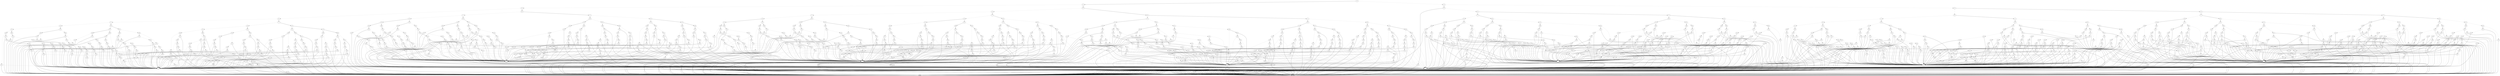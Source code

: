 digraph G {
0 [shape=box, label="0", style=filled, shape=box, height=0.3, width=0.3];
1 [shape=box, label="1", style=filled, shape=box, height=0.3, width=0.3];
208083 [label="3"];
208083 -> 207645 [style=dotted];
208083 -> 208082 [style=filled];
207645 [label="4"];
207645 -> 207642 [style=dotted];
207645 -> 207644 [style=filled];
207642 [label="5"];
207642 -> 202533 [style=dotted];
207642 -> 207641 [style=filled];
202533 [label="6"];
202533 -> 202437 [style=dotted];
202533 -> 202532 [style=filled];
202437 [label="7"];
202437 -> 202381 [style=dotted];
202437 -> 202436 [style=filled];
202381 [label="8"];
202381 -> 202349 [style=dotted];
202381 -> 202380 [style=filled];
202349 [label="9"];
202349 -> 202331 [style=dotted];
202349 -> 202348 [style=filled];
202331 [label="10"];
202331 -> 202321 [style=dotted];
202331 -> 202330 [style=filled];
202321 [label="11"];
202321 -> 202320 [style=dotted];
202321 -> 0 [style=filled];
202320 [label="12"];
202320 -> 202319 [style=dotted];
202320 -> 46 [style=filled];
202319 [label="20"];
202319 -> 202318 [style=dotted];
202319 -> 46 [style=filled];
202318 [label="22"];
202318 -> 0 [style=dotted];
202318 -> 155 [style=filled];
155 [label="76"];
155 -> 1 [style=dotted];
155 -> 0 [style=filled];
46 [label="22"];
46 -> 0 [style=dotted];
46 -> 1 [style=filled];
202330 [label="11"];
202330 -> 202329 [style=dotted];
202330 -> 0 [style=filled];
202329 [label="12"];
202329 -> 202328 [style=dotted];
202329 -> 46 [style=filled];
202328 [label="13"];
202328 -> 202327 [style=dotted];
202328 -> 202319 [style=filled];
202327 [label="14"];
202327 -> 202326 [style=dotted];
202327 -> 202319 [style=filled];
202326 [label="15"];
202326 -> 202325 [style=dotted];
202326 -> 202319 [style=filled];
202325 [label="16"];
202325 -> 202324 [style=dotted];
202325 -> 202319 [style=filled];
202324 [label="17"];
202324 -> 202323 [style=dotted];
202324 -> 202319 [style=filled];
202323 [label="18"];
202323 -> 202322 [style=dotted];
202323 -> 202319 [style=filled];
202322 [label="19"];
202322 -> 46 [style=dotted];
202322 -> 202319 [style=filled];
202348 [label="10"];
202348 -> 202339 [style=dotted];
202348 -> 202347 [style=filled];
202339 [label="11"];
202339 -> 202338 [style=dotted];
202339 -> 0 [style=filled];
202338 [label="12"];
202338 -> 202337 [style=dotted];
202338 -> 46 [style=filled];
202337 [label="13"];
202337 -> 202336 [style=dotted];
202337 -> 202319 [style=filled];
202336 [label="14"];
202336 -> 202335 [style=dotted];
202336 -> 202319 [style=filled];
202335 [label="15"];
202335 -> 202334 [style=dotted];
202335 -> 202319 [style=filled];
202334 [label="16"];
202334 -> 202333 [style=dotted];
202334 -> 202319 [style=filled];
202333 [label="17"];
202333 -> 202332 [style=dotted];
202333 -> 202319 [style=filled];
202332 [label="18"];
202332 -> 46 [style=dotted];
202332 -> 202319 [style=filled];
202347 [label="11"];
202347 -> 202346 [style=dotted];
202347 -> 0 [style=filled];
202346 [label="12"];
202346 -> 202345 [style=dotted];
202346 -> 46 [style=filled];
202345 [label="13"];
202345 -> 202344 [style=dotted];
202345 -> 202319 [style=filled];
202344 [label="14"];
202344 -> 202343 [style=dotted];
202344 -> 202319 [style=filled];
202343 [label="15"];
202343 -> 202342 [style=dotted];
202343 -> 202319 [style=filled];
202342 [label="16"];
202342 -> 202341 [style=dotted];
202342 -> 202319 [style=filled];
202341 [label="17"];
202341 -> 202340 [style=dotted];
202341 -> 202319 [style=filled];
202340 [label="18"];
202340 -> 46 [style=dotted];
202340 -> 202322 [style=filled];
202380 [label="9"];
202380 -> 202364 [style=dotted];
202380 -> 202379 [style=filled];
202364 [label="10"];
202364 -> 202356 [style=dotted];
202364 -> 202363 [style=filled];
202356 [label="11"];
202356 -> 202355 [style=dotted];
202356 -> 0 [style=filled];
202355 [label="12"];
202355 -> 202354 [style=dotted];
202355 -> 46 [style=filled];
202354 [label="13"];
202354 -> 202353 [style=dotted];
202354 -> 202319 [style=filled];
202353 [label="14"];
202353 -> 202352 [style=dotted];
202353 -> 202319 [style=filled];
202352 [label="15"];
202352 -> 202351 [style=dotted];
202352 -> 202319 [style=filled];
202351 [label="16"];
202351 -> 202350 [style=dotted];
202351 -> 202319 [style=filled];
202350 [label="17"];
202350 -> 46 [style=dotted];
202350 -> 202319 [style=filled];
202363 [label="11"];
202363 -> 202362 [style=dotted];
202363 -> 0 [style=filled];
202362 [label="12"];
202362 -> 202361 [style=dotted];
202362 -> 46 [style=filled];
202361 [label="13"];
202361 -> 202360 [style=dotted];
202361 -> 202319 [style=filled];
202360 [label="14"];
202360 -> 202359 [style=dotted];
202360 -> 202319 [style=filled];
202359 [label="15"];
202359 -> 202358 [style=dotted];
202359 -> 202319 [style=filled];
202358 [label="16"];
202358 -> 202357 [style=dotted];
202358 -> 202319 [style=filled];
202357 [label="17"];
202357 -> 46 [style=dotted];
202357 -> 202323 [style=filled];
202379 [label="10"];
202379 -> 202371 [style=dotted];
202379 -> 202378 [style=filled];
202371 [label="11"];
202371 -> 202370 [style=dotted];
202371 -> 0 [style=filled];
202370 [label="12"];
202370 -> 202369 [style=dotted];
202370 -> 46 [style=filled];
202369 [label="13"];
202369 -> 202368 [style=dotted];
202369 -> 202319 [style=filled];
202368 [label="14"];
202368 -> 202367 [style=dotted];
202368 -> 202319 [style=filled];
202367 [label="15"];
202367 -> 202366 [style=dotted];
202367 -> 202319 [style=filled];
202366 [label="16"];
202366 -> 202365 [style=dotted];
202366 -> 202319 [style=filled];
202365 [label="17"];
202365 -> 46 [style=dotted];
202365 -> 202332 [style=filled];
202378 [label="11"];
202378 -> 202377 [style=dotted];
202378 -> 0 [style=filled];
202377 [label="12"];
202377 -> 202376 [style=dotted];
202377 -> 46 [style=filled];
202376 [label="13"];
202376 -> 202375 [style=dotted];
202376 -> 202319 [style=filled];
202375 [label="14"];
202375 -> 202374 [style=dotted];
202375 -> 202319 [style=filled];
202374 [label="15"];
202374 -> 202373 [style=dotted];
202374 -> 202319 [style=filled];
202373 [label="16"];
202373 -> 202372 [style=dotted];
202373 -> 202319 [style=filled];
202372 [label="17"];
202372 -> 46 [style=dotted];
202372 -> 202340 [style=filled];
202436 [label="8"];
202436 -> 202408 [style=dotted];
202436 -> 202435 [style=filled];
202408 [label="9"];
202408 -> 202394 [style=dotted];
202408 -> 202407 [style=filled];
202394 [label="10"];
202394 -> 202387 [style=dotted];
202394 -> 202393 [style=filled];
202387 [label="11"];
202387 -> 202386 [style=dotted];
202387 -> 0 [style=filled];
202386 [label="12"];
202386 -> 202385 [style=dotted];
202386 -> 46 [style=filled];
202385 [label="13"];
202385 -> 202384 [style=dotted];
202385 -> 202319 [style=filled];
202384 [label="14"];
202384 -> 202383 [style=dotted];
202384 -> 202319 [style=filled];
202383 [label="15"];
202383 -> 202382 [style=dotted];
202383 -> 202319 [style=filled];
202382 [label="16"];
202382 -> 46 [style=dotted];
202382 -> 202319 [style=filled];
202393 [label="11"];
202393 -> 202392 [style=dotted];
202393 -> 0 [style=filled];
202392 [label="12"];
202392 -> 202391 [style=dotted];
202392 -> 46 [style=filled];
202391 [label="13"];
202391 -> 202390 [style=dotted];
202391 -> 202319 [style=filled];
202390 [label="14"];
202390 -> 202389 [style=dotted];
202390 -> 202319 [style=filled];
202389 [label="15"];
202389 -> 202388 [style=dotted];
202389 -> 202319 [style=filled];
202388 [label="16"];
202388 -> 46 [style=dotted];
202388 -> 202324 [style=filled];
202407 [label="10"];
202407 -> 202400 [style=dotted];
202407 -> 202406 [style=filled];
202400 [label="11"];
202400 -> 202399 [style=dotted];
202400 -> 0 [style=filled];
202399 [label="12"];
202399 -> 202398 [style=dotted];
202399 -> 46 [style=filled];
202398 [label="13"];
202398 -> 202397 [style=dotted];
202398 -> 202319 [style=filled];
202397 [label="14"];
202397 -> 202396 [style=dotted];
202397 -> 202319 [style=filled];
202396 [label="15"];
202396 -> 202395 [style=dotted];
202396 -> 202319 [style=filled];
202395 [label="16"];
202395 -> 46 [style=dotted];
202395 -> 202333 [style=filled];
202406 [label="11"];
202406 -> 202405 [style=dotted];
202406 -> 0 [style=filled];
202405 [label="12"];
202405 -> 202404 [style=dotted];
202405 -> 46 [style=filled];
202404 [label="13"];
202404 -> 202403 [style=dotted];
202404 -> 202319 [style=filled];
202403 [label="14"];
202403 -> 202402 [style=dotted];
202403 -> 202319 [style=filled];
202402 [label="15"];
202402 -> 202401 [style=dotted];
202402 -> 202319 [style=filled];
202401 [label="16"];
202401 -> 46 [style=dotted];
202401 -> 202341 [style=filled];
202435 [label="9"];
202435 -> 202421 [style=dotted];
202435 -> 202434 [style=filled];
202421 [label="10"];
202421 -> 202414 [style=dotted];
202421 -> 202420 [style=filled];
202414 [label="11"];
202414 -> 202413 [style=dotted];
202414 -> 0 [style=filled];
202413 [label="12"];
202413 -> 202412 [style=dotted];
202413 -> 46 [style=filled];
202412 [label="13"];
202412 -> 202411 [style=dotted];
202412 -> 202319 [style=filled];
202411 [label="14"];
202411 -> 202410 [style=dotted];
202411 -> 202319 [style=filled];
202410 [label="15"];
202410 -> 202409 [style=dotted];
202410 -> 202319 [style=filled];
202409 [label="16"];
202409 -> 46 [style=dotted];
202409 -> 202350 [style=filled];
202420 [label="11"];
202420 -> 202419 [style=dotted];
202420 -> 0 [style=filled];
202419 [label="12"];
202419 -> 202418 [style=dotted];
202419 -> 46 [style=filled];
202418 [label="13"];
202418 -> 202417 [style=dotted];
202418 -> 202319 [style=filled];
202417 [label="14"];
202417 -> 202416 [style=dotted];
202417 -> 202319 [style=filled];
202416 [label="15"];
202416 -> 202415 [style=dotted];
202416 -> 202319 [style=filled];
202415 [label="16"];
202415 -> 46 [style=dotted];
202415 -> 202357 [style=filled];
202434 [label="10"];
202434 -> 202427 [style=dotted];
202434 -> 202433 [style=filled];
202427 [label="11"];
202427 -> 202426 [style=dotted];
202427 -> 0 [style=filled];
202426 [label="12"];
202426 -> 202425 [style=dotted];
202426 -> 46 [style=filled];
202425 [label="13"];
202425 -> 202424 [style=dotted];
202425 -> 202319 [style=filled];
202424 [label="14"];
202424 -> 202423 [style=dotted];
202424 -> 202319 [style=filled];
202423 [label="15"];
202423 -> 202422 [style=dotted];
202423 -> 202319 [style=filled];
202422 [label="16"];
202422 -> 46 [style=dotted];
202422 -> 202365 [style=filled];
202433 [label="11"];
202433 -> 202432 [style=dotted];
202433 -> 0 [style=filled];
202432 [label="12"];
202432 -> 202431 [style=dotted];
202432 -> 46 [style=filled];
202431 [label="13"];
202431 -> 202430 [style=dotted];
202431 -> 202319 [style=filled];
202430 [label="14"];
202430 -> 202429 [style=dotted];
202430 -> 202319 [style=filled];
202429 [label="15"];
202429 -> 202428 [style=dotted];
202429 -> 202319 [style=filled];
202428 [label="16"];
202428 -> 46 [style=dotted];
202428 -> 202372 [style=filled];
202532 [label="7"];
202532 -> 202484 [style=dotted];
202532 -> 202531 [style=filled];
202484 [label="8"];
202484 -> 202460 [style=dotted];
202484 -> 202483 [style=filled];
202460 [label="9"];
202460 -> 202448 [style=dotted];
202460 -> 202459 [style=filled];
202448 [label="10"];
202448 -> 202442 [style=dotted];
202448 -> 202447 [style=filled];
202442 [label="11"];
202442 -> 202441 [style=dotted];
202442 -> 0 [style=filled];
202441 [label="12"];
202441 -> 202440 [style=dotted];
202441 -> 46 [style=filled];
202440 [label="13"];
202440 -> 202439 [style=dotted];
202440 -> 202319 [style=filled];
202439 [label="14"];
202439 -> 202438 [style=dotted];
202439 -> 202319 [style=filled];
202438 [label="15"];
202438 -> 46 [style=dotted];
202438 -> 202319 [style=filled];
202447 [label="11"];
202447 -> 202446 [style=dotted];
202447 -> 0 [style=filled];
202446 [label="12"];
202446 -> 202445 [style=dotted];
202446 -> 46 [style=filled];
202445 [label="13"];
202445 -> 202444 [style=dotted];
202445 -> 202319 [style=filled];
202444 [label="14"];
202444 -> 202443 [style=dotted];
202444 -> 202319 [style=filled];
202443 [label="15"];
202443 -> 46 [style=dotted];
202443 -> 202325 [style=filled];
202459 [label="10"];
202459 -> 202453 [style=dotted];
202459 -> 202458 [style=filled];
202453 [label="11"];
202453 -> 202452 [style=dotted];
202453 -> 0 [style=filled];
202452 [label="12"];
202452 -> 202451 [style=dotted];
202452 -> 46 [style=filled];
202451 [label="13"];
202451 -> 202450 [style=dotted];
202451 -> 202319 [style=filled];
202450 [label="14"];
202450 -> 202449 [style=dotted];
202450 -> 202319 [style=filled];
202449 [label="15"];
202449 -> 46 [style=dotted];
202449 -> 202334 [style=filled];
202458 [label="11"];
202458 -> 202457 [style=dotted];
202458 -> 0 [style=filled];
202457 [label="12"];
202457 -> 202456 [style=dotted];
202457 -> 46 [style=filled];
202456 [label="13"];
202456 -> 202455 [style=dotted];
202456 -> 202319 [style=filled];
202455 [label="14"];
202455 -> 202454 [style=dotted];
202455 -> 202319 [style=filled];
202454 [label="15"];
202454 -> 46 [style=dotted];
202454 -> 202342 [style=filled];
202483 [label="9"];
202483 -> 202471 [style=dotted];
202483 -> 202482 [style=filled];
202471 [label="10"];
202471 -> 202465 [style=dotted];
202471 -> 202470 [style=filled];
202465 [label="11"];
202465 -> 202464 [style=dotted];
202465 -> 0 [style=filled];
202464 [label="12"];
202464 -> 202463 [style=dotted];
202464 -> 46 [style=filled];
202463 [label="13"];
202463 -> 202462 [style=dotted];
202463 -> 202319 [style=filled];
202462 [label="14"];
202462 -> 202461 [style=dotted];
202462 -> 202319 [style=filled];
202461 [label="15"];
202461 -> 46 [style=dotted];
202461 -> 202351 [style=filled];
202470 [label="11"];
202470 -> 202469 [style=dotted];
202470 -> 0 [style=filled];
202469 [label="12"];
202469 -> 202468 [style=dotted];
202469 -> 46 [style=filled];
202468 [label="13"];
202468 -> 202467 [style=dotted];
202468 -> 202319 [style=filled];
202467 [label="14"];
202467 -> 202466 [style=dotted];
202467 -> 202319 [style=filled];
202466 [label="15"];
202466 -> 46 [style=dotted];
202466 -> 202358 [style=filled];
202482 [label="10"];
202482 -> 202476 [style=dotted];
202482 -> 202481 [style=filled];
202476 [label="11"];
202476 -> 202475 [style=dotted];
202476 -> 0 [style=filled];
202475 [label="12"];
202475 -> 202474 [style=dotted];
202475 -> 46 [style=filled];
202474 [label="13"];
202474 -> 202473 [style=dotted];
202474 -> 202319 [style=filled];
202473 [label="14"];
202473 -> 202472 [style=dotted];
202473 -> 202319 [style=filled];
202472 [label="15"];
202472 -> 46 [style=dotted];
202472 -> 202366 [style=filled];
202481 [label="11"];
202481 -> 202480 [style=dotted];
202481 -> 0 [style=filled];
202480 [label="12"];
202480 -> 202479 [style=dotted];
202480 -> 46 [style=filled];
202479 [label="13"];
202479 -> 202478 [style=dotted];
202479 -> 202319 [style=filled];
202478 [label="14"];
202478 -> 202477 [style=dotted];
202478 -> 202319 [style=filled];
202477 [label="15"];
202477 -> 46 [style=dotted];
202477 -> 202373 [style=filled];
202531 [label="8"];
202531 -> 202507 [style=dotted];
202531 -> 202530 [style=filled];
202507 [label="9"];
202507 -> 202495 [style=dotted];
202507 -> 202506 [style=filled];
202495 [label="10"];
202495 -> 202489 [style=dotted];
202495 -> 202494 [style=filled];
202489 [label="11"];
202489 -> 202488 [style=dotted];
202489 -> 0 [style=filled];
202488 [label="12"];
202488 -> 202487 [style=dotted];
202488 -> 46 [style=filled];
202487 [label="13"];
202487 -> 202486 [style=dotted];
202487 -> 202319 [style=filled];
202486 [label="14"];
202486 -> 202485 [style=dotted];
202486 -> 202319 [style=filled];
202485 [label="15"];
202485 -> 46 [style=dotted];
202485 -> 202382 [style=filled];
202494 [label="11"];
202494 -> 202493 [style=dotted];
202494 -> 0 [style=filled];
202493 [label="12"];
202493 -> 202492 [style=dotted];
202493 -> 46 [style=filled];
202492 [label="13"];
202492 -> 202491 [style=dotted];
202492 -> 202319 [style=filled];
202491 [label="14"];
202491 -> 202490 [style=dotted];
202491 -> 202319 [style=filled];
202490 [label="15"];
202490 -> 46 [style=dotted];
202490 -> 202388 [style=filled];
202506 [label="10"];
202506 -> 202500 [style=dotted];
202506 -> 202505 [style=filled];
202500 [label="11"];
202500 -> 202499 [style=dotted];
202500 -> 0 [style=filled];
202499 [label="12"];
202499 -> 202498 [style=dotted];
202499 -> 46 [style=filled];
202498 [label="13"];
202498 -> 202497 [style=dotted];
202498 -> 202319 [style=filled];
202497 [label="14"];
202497 -> 202496 [style=dotted];
202497 -> 202319 [style=filled];
202496 [label="15"];
202496 -> 46 [style=dotted];
202496 -> 202395 [style=filled];
202505 [label="11"];
202505 -> 202504 [style=dotted];
202505 -> 0 [style=filled];
202504 [label="12"];
202504 -> 202503 [style=dotted];
202504 -> 46 [style=filled];
202503 [label="13"];
202503 -> 202502 [style=dotted];
202503 -> 202319 [style=filled];
202502 [label="14"];
202502 -> 202501 [style=dotted];
202502 -> 202319 [style=filled];
202501 [label="15"];
202501 -> 46 [style=dotted];
202501 -> 202401 [style=filled];
202530 [label="9"];
202530 -> 202518 [style=dotted];
202530 -> 202529 [style=filled];
202518 [label="10"];
202518 -> 202512 [style=dotted];
202518 -> 202517 [style=filled];
202512 [label="11"];
202512 -> 202511 [style=dotted];
202512 -> 0 [style=filled];
202511 [label="12"];
202511 -> 202510 [style=dotted];
202511 -> 46 [style=filled];
202510 [label="13"];
202510 -> 202509 [style=dotted];
202510 -> 202319 [style=filled];
202509 [label="14"];
202509 -> 202508 [style=dotted];
202509 -> 202319 [style=filled];
202508 [label="15"];
202508 -> 46 [style=dotted];
202508 -> 202409 [style=filled];
202517 [label="11"];
202517 -> 202516 [style=dotted];
202517 -> 0 [style=filled];
202516 [label="12"];
202516 -> 202515 [style=dotted];
202516 -> 46 [style=filled];
202515 [label="13"];
202515 -> 202514 [style=dotted];
202515 -> 202319 [style=filled];
202514 [label="14"];
202514 -> 202513 [style=dotted];
202514 -> 202319 [style=filled];
202513 [label="15"];
202513 -> 46 [style=dotted];
202513 -> 202415 [style=filled];
202529 [label="10"];
202529 -> 202523 [style=dotted];
202529 -> 202528 [style=filled];
202523 [label="11"];
202523 -> 202522 [style=dotted];
202523 -> 0 [style=filled];
202522 [label="12"];
202522 -> 202521 [style=dotted];
202522 -> 46 [style=filled];
202521 [label="13"];
202521 -> 202520 [style=dotted];
202521 -> 202319 [style=filled];
202520 [label="14"];
202520 -> 202519 [style=dotted];
202520 -> 202319 [style=filled];
202519 [label="15"];
202519 -> 46 [style=dotted];
202519 -> 202422 [style=filled];
202528 [label="11"];
202528 -> 202527 [style=dotted];
202528 -> 0 [style=filled];
202527 [label="12"];
202527 -> 202526 [style=dotted];
202527 -> 46 [style=filled];
202526 [label="13"];
202526 -> 202525 [style=dotted];
202526 -> 202319 [style=filled];
202525 [label="14"];
202525 -> 202524 [style=dotted];
202525 -> 202319 [style=filled];
202524 [label="15"];
202524 -> 46 [style=dotted];
202524 -> 202428 [style=filled];
207641 [label="6"];
207641 -> 207545 [style=dotted];
207641 -> 207640 [style=filled];
207545 [label="7"];
207545 -> 207489 [style=dotted];
207545 -> 207544 [style=filled];
207489 [label="8"];
207489 -> 207457 [style=dotted];
207489 -> 207488 [style=filled];
207457 [label="9"];
207457 -> 207439 [style=dotted];
207457 -> 207456 [style=filled];
207439 [label="10"];
207439 -> 207429 [style=dotted];
207439 -> 207438 [style=filled];
207429 [label="11"];
207429 -> 207428 [style=dotted];
207429 -> 1 [style=filled];
207428 [label="12"];
207428 -> 207427 [style=dotted];
207428 -> 46 [style=filled];
207427 [label="13"];
207427 -> 207426 [style=dotted];
207427 -> 207425 [style=filled];
207426 [label="14"];
207426 -> 46 [style=dotted];
207426 -> 207425 [style=filled];
207425 [label="20"];
207425 -> 207424 [style=dotted];
207425 -> 46 [style=filled];
207424 [label="21"];
207424 -> 46 [style=dotted];
207424 -> 207423 [style=filled];
207423 [label="22"];
207423 -> 154 [style=dotted];
207423 -> 1 [style=filled];
154 [label="76"];
154 -> 0 [style=dotted];
154 -> 1 [style=filled];
207438 [label="11"];
207438 -> 207437 [style=dotted];
207438 -> 1 [style=filled];
207437 [label="12"];
207437 -> 207436 [style=dotted];
207437 -> 46 [style=filled];
207436 [label="13"];
207436 -> 207435 [style=dotted];
207436 -> 207425 [style=filled];
207435 [label="14"];
207435 -> 46 [style=dotted];
207435 -> 207434 [style=filled];
207434 [label="15"];
207434 -> 207433 [style=dotted];
207434 -> 207425 [style=filled];
207433 [label="16"];
207433 -> 207432 [style=dotted];
207433 -> 207425 [style=filled];
207432 [label="17"];
207432 -> 207431 [style=dotted];
207432 -> 207425 [style=filled];
207431 [label="18"];
207431 -> 207430 [style=dotted];
207431 -> 207425 [style=filled];
207430 [label="19"];
207430 -> 46 [style=dotted];
207430 -> 207425 [style=filled];
207456 [label="10"];
207456 -> 207447 [style=dotted];
207456 -> 207455 [style=filled];
207447 [label="11"];
207447 -> 207446 [style=dotted];
207447 -> 1 [style=filled];
207446 [label="12"];
207446 -> 207445 [style=dotted];
207446 -> 46 [style=filled];
207445 [label="13"];
207445 -> 207444 [style=dotted];
207445 -> 207425 [style=filled];
207444 [label="14"];
207444 -> 46 [style=dotted];
207444 -> 207443 [style=filled];
207443 [label="15"];
207443 -> 207442 [style=dotted];
207443 -> 207425 [style=filled];
207442 [label="16"];
207442 -> 207441 [style=dotted];
207442 -> 207425 [style=filled];
207441 [label="17"];
207441 -> 207440 [style=dotted];
207441 -> 207425 [style=filled];
207440 [label="18"];
207440 -> 46 [style=dotted];
207440 -> 207425 [style=filled];
207455 [label="11"];
207455 -> 207454 [style=dotted];
207455 -> 1 [style=filled];
207454 [label="12"];
207454 -> 207453 [style=dotted];
207454 -> 46 [style=filled];
207453 [label="13"];
207453 -> 207452 [style=dotted];
207453 -> 207425 [style=filled];
207452 [label="14"];
207452 -> 46 [style=dotted];
207452 -> 207451 [style=filled];
207451 [label="15"];
207451 -> 207450 [style=dotted];
207451 -> 207425 [style=filled];
207450 [label="16"];
207450 -> 207449 [style=dotted];
207450 -> 207425 [style=filled];
207449 [label="17"];
207449 -> 207448 [style=dotted];
207449 -> 207425 [style=filled];
207448 [label="18"];
207448 -> 46 [style=dotted];
207448 -> 207430 [style=filled];
207488 [label="9"];
207488 -> 207472 [style=dotted];
207488 -> 207487 [style=filled];
207472 [label="10"];
207472 -> 207464 [style=dotted];
207472 -> 207471 [style=filled];
207464 [label="11"];
207464 -> 207463 [style=dotted];
207464 -> 1 [style=filled];
207463 [label="12"];
207463 -> 207462 [style=dotted];
207463 -> 46 [style=filled];
207462 [label="13"];
207462 -> 207461 [style=dotted];
207462 -> 207425 [style=filled];
207461 [label="14"];
207461 -> 46 [style=dotted];
207461 -> 207460 [style=filled];
207460 [label="15"];
207460 -> 207459 [style=dotted];
207460 -> 207425 [style=filled];
207459 [label="16"];
207459 -> 207458 [style=dotted];
207459 -> 207425 [style=filled];
207458 [label="17"];
207458 -> 46 [style=dotted];
207458 -> 207425 [style=filled];
207471 [label="11"];
207471 -> 207470 [style=dotted];
207471 -> 1 [style=filled];
207470 [label="12"];
207470 -> 207469 [style=dotted];
207470 -> 46 [style=filled];
207469 [label="13"];
207469 -> 207468 [style=dotted];
207469 -> 207425 [style=filled];
207468 [label="14"];
207468 -> 46 [style=dotted];
207468 -> 207467 [style=filled];
207467 [label="15"];
207467 -> 207466 [style=dotted];
207467 -> 207425 [style=filled];
207466 [label="16"];
207466 -> 207465 [style=dotted];
207466 -> 207425 [style=filled];
207465 [label="17"];
207465 -> 46 [style=dotted];
207465 -> 207431 [style=filled];
207487 [label="10"];
207487 -> 207479 [style=dotted];
207487 -> 207486 [style=filled];
207479 [label="11"];
207479 -> 207478 [style=dotted];
207479 -> 1 [style=filled];
207478 [label="12"];
207478 -> 207477 [style=dotted];
207478 -> 46 [style=filled];
207477 [label="13"];
207477 -> 207476 [style=dotted];
207477 -> 207425 [style=filled];
207476 [label="14"];
207476 -> 46 [style=dotted];
207476 -> 207475 [style=filled];
207475 [label="15"];
207475 -> 207474 [style=dotted];
207475 -> 207425 [style=filled];
207474 [label="16"];
207474 -> 207473 [style=dotted];
207474 -> 207425 [style=filled];
207473 [label="17"];
207473 -> 46 [style=dotted];
207473 -> 207440 [style=filled];
207486 [label="11"];
207486 -> 207485 [style=dotted];
207486 -> 1 [style=filled];
207485 [label="12"];
207485 -> 207484 [style=dotted];
207485 -> 46 [style=filled];
207484 [label="13"];
207484 -> 207483 [style=dotted];
207484 -> 207425 [style=filled];
207483 [label="14"];
207483 -> 46 [style=dotted];
207483 -> 207482 [style=filled];
207482 [label="15"];
207482 -> 207481 [style=dotted];
207482 -> 207425 [style=filled];
207481 [label="16"];
207481 -> 207480 [style=dotted];
207481 -> 207425 [style=filled];
207480 [label="17"];
207480 -> 46 [style=dotted];
207480 -> 207448 [style=filled];
207544 [label="8"];
207544 -> 207516 [style=dotted];
207544 -> 207543 [style=filled];
207516 [label="9"];
207516 -> 207502 [style=dotted];
207516 -> 207515 [style=filled];
207502 [label="10"];
207502 -> 207495 [style=dotted];
207502 -> 207501 [style=filled];
207495 [label="11"];
207495 -> 207494 [style=dotted];
207495 -> 1 [style=filled];
207494 [label="12"];
207494 -> 207493 [style=dotted];
207494 -> 46 [style=filled];
207493 [label="13"];
207493 -> 207492 [style=dotted];
207493 -> 207425 [style=filled];
207492 [label="14"];
207492 -> 46 [style=dotted];
207492 -> 207491 [style=filled];
207491 [label="15"];
207491 -> 207490 [style=dotted];
207491 -> 207425 [style=filled];
207490 [label="16"];
207490 -> 46 [style=dotted];
207490 -> 207425 [style=filled];
207501 [label="11"];
207501 -> 207500 [style=dotted];
207501 -> 1 [style=filled];
207500 [label="12"];
207500 -> 207499 [style=dotted];
207500 -> 46 [style=filled];
207499 [label="13"];
207499 -> 207498 [style=dotted];
207499 -> 207425 [style=filled];
207498 [label="14"];
207498 -> 46 [style=dotted];
207498 -> 207497 [style=filled];
207497 [label="15"];
207497 -> 207496 [style=dotted];
207497 -> 207425 [style=filled];
207496 [label="16"];
207496 -> 46 [style=dotted];
207496 -> 207432 [style=filled];
207515 [label="10"];
207515 -> 207508 [style=dotted];
207515 -> 207514 [style=filled];
207508 [label="11"];
207508 -> 207507 [style=dotted];
207508 -> 1 [style=filled];
207507 [label="12"];
207507 -> 207506 [style=dotted];
207507 -> 46 [style=filled];
207506 [label="13"];
207506 -> 207505 [style=dotted];
207506 -> 207425 [style=filled];
207505 [label="14"];
207505 -> 46 [style=dotted];
207505 -> 207504 [style=filled];
207504 [label="15"];
207504 -> 207503 [style=dotted];
207504 -> 207425 [style=filled];
207503 [label="16"];
207503 -> 46 [style=dotted];
207503 -> 207441 [style=filled];
207514 [label="11"];
207514 -> 207513 [style=dotted];
207514 -> 1 [style=filled];
207513 [label="12"];
207513 -> 207512 [style=dotted];
207513 -> 46 [style=filled];
207512 [label="13"];
207512 -> 207511 [style=dotted];
207512 -> 207425 [style=filled];
207511 [label="14"];
207511 -> 46 [style=dotted];
207511 -> 207510 [style=filled];
207510 [label="15"];
207510 -> 207509 [style=dotted];
207510 -> 207425 [style=filled];
207509 [label="16"];
207509 -> 46 [style=dotted];
207509 -> 207449 [style=filled];
207543 [label="9"];
207543 -> 207529 [style=dotted];
207543 -> 207542 [style=filled];
207529 [label="10"];
207529 -> 207522 [style=dotted];
207529 -> 207528 [style=filled];
207522 [label="11"];
207522 -> 207521 [style=dotted];
207522 -> 1 [style=filled];
207521 [label="12"];
207521 -> 207520 [style=dotted];
207521 -> 46 [style=filled];
207520 [label="13"];
207520 -> 207519 [style=dotted];
207520 -> 207425 [style=filled];
207519 [label="14"];
207519 -> 46 [style=dotted];
207519 -> 207518 [style=filled];
207518 [label="15"];
207518 -> 207517 [style=dotted];
207518 -> 207425 [style=filled];
207517 [label="16"];
207517 -> 46 [style=dotted];
207517 -> 207458 [style=filled];
207528 [label="11"];
207528 -> 207527 [style=dotted];
207528 -> 1 [style=filled];
207527 [label="12"];
207527 -> 207526 [style=dotted];
207527 -> 46 [style=filled];
207526 [label="13"];
207526 -> 207525 [style=dotted];
207526 -> 207425 [style=filled];
207525 [label="14"];
207525 -> 46 [style=dotted];
207525 -> 207524 [style=filled];
207524 [label="15"];
207524 -> 207523 [style=dotted];
207524 -> 207425 [style=filled];
207523 [label="16"];
207523 -> 46 [style=dotted];
207523 -> 207465 [style=filled];
207542 [label="10"];
207542 -> 207535 [style=dotted];
207542 -> 207541 [style=filled];
207535 [label="11"];
207535 -> 207534 [style=dotted];
207535 -> 1 [style=filled];
207534 [label="12"];
207534 -> 207533 [style=dotted];
207534 -> 46 [style=filled];
207533 [label="13"];
207533 -> 207532 [style=dotted];
207533 -> 207425 [style=filled];
207532 [label="14"];
207532 -> 46 [style=dotted];
207532 -> 207531 [style=filled];
207531 [label="15"];
207531 -> 207530 [style=dotted];
207531 -> 207425 [style=filled];
207530 [label="16"];
207530 -> 46 [style=dotted];
207530 -> 207473 [style=filled];
207541 [label="11"];
207541 -> 207540 [style=dotted];
207541 -> 1 [style=filled];
207540 [label="12"];
207540 -> 207539 [style=dotted];
207540 -> 46 [style=filled];
207539 [label="13"];
207539 -> 207538 [style=dotted];
207539 -> 207425 [style=filled];
207538 [label="14"];
207538 -> 46 [style=dotted];
207538 -> 207537 [style=filled];
207537 [label="15"];
207537 -> 207536 [style=dotted];
207537 -> 207425 [style=filled];
207536 [label="16"];
207536 -> 46 [style=dotted];
207536 -> 207480 [style=filled];
207640 [label="7"];
207640 -> 207592 [style=dotted];
207640 -> 207639 [style=filled];
207592 [label="8"];
207592 -> 207568 [style=dotted];
207592 -> 207591 [style=filled];
207568 [label="9"];
207568 -> 207556 [style=dotted];
207568 -> 207567 [style=filled];
207556 [label="10"];
207556 -> 207550 [style=dotted];
207556 -> 207555 [style=filled];
207550 [label="11"];
207550 -> 207549 [style=dotted];
207550 -> 1 [style=filled];
207549 [label="12"];
207549 -> 207548 [style=dotted];
207549 -> 46 [style=filled];
207548 [label="13"];
207548 -> 207547 [style=dotted];
207548 -> 207425 [style=filled];
207547 [label="14"];
207547 -> 46 [style=dotted];
207547 -> 207546 [style=filled];
207546 [label="15"];
207546 -> 46 [style=dotted];
207546 -> 207425 [style=filled];
207555 [label="11"];
207555 -> 207554 [style=dotted];
207555 -> 1 [style=filled];
207554 [label="12"];
207554 -> 207553 [style=dotted];
207554 -> 46 [style=filled];
207553 [label="13"];
207553 -> 207552 [style=dotted];
207553 -> 207425 [style=filled];
207552 [label="14"];
207552 -> 46 [style=dotted];
207552 -> 207551 [style=filled];
207551 [label="15"];
207551 -> 46 [style=dotted];
207551 -> 207433 [style=filled];
207567 [label="10"];
207567 -> 207561 [style=dotted];
207567 -> 207566 [style=filled];
207561 [label="11"];
207561 -> 207560 [style=dotted];
207561 -> 1 [style=filled];
207560 [label="12"];
207560 -> 207559 [style=dotted];
207560 -> 46 [style=filled];
207559 [label="13"];
207559 -> 207558 [style=dotted];
207559 -> 207425 [style=filled];
207558 [label="14"];
207558 -> 46 [style=dotted];
207558 -> 207557 [style=filled];
207557 [label="15"];
207557 -> 46 [style=dotted];
207557 -> 207442 [style=filled];
207566 [label="11"];
207566 -> 207565 [style=dotted];
207566 -> 1 [style=filled];
207565 [label="12"];
207565 -> 207564 [style=dotted];
207565 -> 46 [style=filled];
207564 [label="13"];
207564 -> 207563 [style=dotted];
207564 -> 207425 [style=filled];
207563 [label="14"];
207563 -> 46 [style=dotted];
207563 -> 207562 [style=filled];
207562 [label="15"];
207562 -> 46 [style=dotted];
207562 -> 207450 [style=filled];
207591 [label="9"];
207591 -> 207579 [style=dotted];
207591 -> 207590 [style=filled];
207579 [label="10"];
207579 -> 207573 [style=dotted];
207579 -> 207578 [style=filled];
207573 [label="11"];
207573 -> 207572 [style=dotted];
207573 -> 1 [style=filled];
207572 [label="12"];
207572 -> 207571 [style=dotted];
207572 -> 46 [style=filled];
207571 [label="13"];
207571 -> 207570 [style=dotted];
207571 -> 207425 [style=filled];
207570 [label="14"];
207570 -> 46 [style=dotted];
207570 -> 207569 [style=filled];
207569 [label="15"];
207569 -> 46 [style=dotted];
207569 -> 207459 [style=filled];
207578 [label="11"];
207578 -> 207577 [style=dotted];
207578 -> 1 [style=filled];
207577 [label="12"];
207577 -> 207576 [style=dotted];
207577 -> 46 [style=filled];
207576 [label="13"];
207576 -> 207575 [style=dotted];
207576 -> 207425 [style=filled];
207575 [label="14"];
207575 -> 46 [style=dotted];
207575 -> 207574 [style=filled];
207574 [label="15"];
207574 -> 46 [style=dotted];
207574 -> 207466 [style=filled];
207590 [label="10"];
207590 -> 207584 [style=dotted];
207590 -> 207589 [style=filled];
207584 [label="11"];
207584 -> 207583 [style=dotted];
207584 -> 1 [style=filled];
207583 [label="12"];
207583 -> 207582 [style=dotted];
207583 -> 46 [style=filled];
207582 [label="13"];
207582 -> 207581 [style=dotted];
207582 -> 207425 [style=filled];
207581 [label="14"];
207581 -> 46 [style=dotted];
207581 -> 207580 [style=filled];
207580 [label="15"];
207580 -> 46 [style=dotted];
207580 -> 207474 [style=filled];
207589 [label="11"];
207589 -> 207588 [style=dotted];
207589 -> 1 [style=filled];
207588 [label="12"];
207588 -> 207587 [style=dotted];
207588 -> 46 [style=filled];
207587 [label="13"];
207587 -> 207586 [style=dotted];
207587 -> 207425 [style=filled];
207586 [label="14"];
207586 -> 46 [style=dotted];
207586 -> 207585 [style=filled];
207585 [label="15"];
207585 -> 46 [style=dotted];
207585 -> 207481 [style=filled];
207639 [label="8"];
207639 -> 207615 [style=dotted];
207639 -> 207638 [style=filled];
207615 [label="9"];
207615 -> 207603 [style=dotted];
207615 -> 207614 [style=filled];
207603 [label="10"];
207603 -> 207597 [style=dotted];
207603 -> 207602 [style=filled];
207597 [label="11"];
207597 -> 207596 [style=dotted];
207597 -> 1 [style=filled];
207596 [label="12"];
207596 -> 207595 [style=dotted];
207596 -> 46 [style=filled];
207595 [label="13"];
207595 -> 207594 [style=dotted];
207595 -> 207425 [style=filled];
207594 [label="14"];
207594 -> 46 [style=dotted];
207594 -> 207593 [style=filled];
207593 [label="15"];
207593 -> 46 [style=dotted];
207593 -> 207490 [style=filled];
207602 [label="11"];
207602 -> 207601 [style=dotted];
207602 -> 1 [style=filled];
207601 [label="12"];
207601 -> 207600 [style=dotted];
207601 -> 46 [style=filled];
207600 [label="13"];
207600 -> 207599 [style=dotted];
207600 -> 207425 [style=filled];
207599 [label="14"];
207599 -> 46 [style=dotted];
207599 -> 207598 [style=filled];
207598 [label="15"];
207598 -> 46 [style=dotted];
207598 -> 207496 [style=filled];
207614 [label="10"];
207614 -> 207608 [style=dotted];
207614 -> 207613 [style=filled];
207608 [label="11"];
207608 -> 207607 [style=dotted];
207608 -> 1 [style=filled];
207607 [label="12"];
207607 -> 207606 [style=dotted];
207607 -> 46 [style=filled];
207606 [label="13"];
207606 -> 207605 [style=dotted];
207606 -> 207425 [style=filled];
207605 [label="14"];
207605 -> 46 [style=dotted];
207605 -> 207604 [style=filled];
207604 [label="15"];
207604 -> 46 [style=dotted];
207604 -> 207503 [style=filled];
207613 [label="11"];
207613 -> 207612 [style=dotted];
207613 -> 1 [style=filled];
207612 [label="12"];
207612 -> 207611 [style=dotted];
207612 -> 46 [style=filled];
207611 [label="13"];
207611 -> 207610 [style=dotted];
207611 -> 207425 [style=filled];
207610 [label="14"];
207610 -> 46 [style=dotted];
207610 -> 207609 [style=filled];
207609 [label="15"];
207609 -> 46 [style=dotted];
207609 -> 207509 [style=filled];
207638 [label="9"];
207638 -> 207626 [style=dotted];
207638 -> 207637 [style=filled];
207626 [label="10"];
207626 -> 207620 [style=dotted];
207626 -> 207625 [style=filled];
207620 [label="11"];
207620 -> 207619 [style=dotted];
207620 -> 1 [style=filled];
207619 [label="12"];
207619 -> 207618 [style=dotted];
207619 -> 46 [style=filled];
207618 [label="13"];
207618 -> 207617 [style=dotted];
207618 -> 207425 [style=filled];
207617 [label="14"];
207617 -> 46 [style=dotted];
207617 -> 207616 [style=filled];
207616 [label="15"];
207616 -> 46 [style=dotted];
207616 -> 207517 [style=filled];
207625 [label="11"];
207625 -> 207624 [style=dotted];
207625 -> 1 [style=filled];
207624 [label="12"];
207624 -> 207623 [style=dotted];
207624 -> 46 [style=filled];
207623 [label="13"];
207623 -> 207622 [style=dotted];
207623 -> 207425 [style=filled];
207622 [label="14"];
207622 -> 46 [style=dotted];
207622 -> 207621 [style=filled];
207621 [label="15"];
207621 -> 46 [style=dotted];
207621 -> 207523 [style=filled];
207637 [label="10"];
207637 -> 207631 [style=dotted];
207637 -> 207636 [style=filled];
207631 [label="11"];
207631 -> 207630 [style=dotted];
207631 -> 1 [style=filled];
207630 [label="12"];
207630 -> 207629 [style=dotted];
207630 -> 46 [style=filled];
207629 [label="13"];
207629 -> 207628 [style=dotted];
207629 -> 207425 [style=filled];
207628 [label="14"];
207628 -> 46 [style=dotted];
207628 -> 207627 [style=filled];
207627 [label="15"];
207627 -> 46 [style=dotted];
207627 -> 207530 [style=filled];
207636 [label="11"];
207636 -> 207635 [style=dotted];
207636 -> 1 [style=filled];
207635 [label="12"];
207635 -> 207634 [style=dotted];
207635 -> 46 [style=filled];
207634 [label="13"];
207634 -> 207633 [style=dotted];
207634 -> 207425 [style=filled];
207633 [label="14"];
207633 -> 46 [style=dotted];
207633 -> 207632 [style=filled];
207632 [label="15"];
207632 -> 46 [style=dotted];
207632 -> 207536 [style=filled];
207644 [label="5"];
207644 -> 203127 [style=dotted];
207644 -> 207643 [style=filled];
203127 [label="6"];
203127 -> 203032 [style=dotted];
203127 -> 203126 [style=filled];
203032 [label="7"];
203032 -> 202977 [style=dotted];
203032 -> 203031 [style=filled];
202977 [label="8"];
202977 -> 202946 [style=dotted];
202977 -> 202976 [style=filled];
202946 [label="9"];
202946 -> 202929 [style=dotted];
202946 -> 202945 [style=filled];
202929 [label="10"];
202929 -> 202920 [style=dotted];
202929 -> 202928 [style=filled];
202920 [label="11"];
202920 -> 202919 [style=dotted];
202920 -> 0 [style=filled];
202919 [label="12"];
202919 -> 202918 [style=dotted];
202919 -> 46 [style=filled];
202918 [label="13"];
202918 -> 46 [style=dotted];
202918 -> 202902 [style=filled];
202902 [label="20"];
202902 -> 202901 [style=dotted];
202902 -> 46 [style=filled];
202901 [label="21"];
202901 -> 46 [style=dotted];
202901 -> 202318 [style=filled];
202928 [label="11"];
202928 -> 202927 [style=dotted];
202928 -> 0 [style=filled];
202927 [label="12"];
202927 -> 202926 [style=dotted];
202927 -> 46 [style=filled];
202926 [label="13"];
202926 -> 46 [style=dotted];
202926 -> 202925 [style=filled];
202925 [label="14"];
202925 -> 202924 [style=dotted];
202925 -> 202902 [style=filled];
202924 [label="15"];
202924 -> 202923 [style=dotted];
202924 -> 202902 [style=filled];
202923 [label="16"];
202923 -> 202922 [style=dotted];
202923 -> 202902 [style=filled];
202922 [label="17"];
202922 -> 202921 [style=dotted];
202922 -> 202902 [style=filled];
202921 [label="18"];
202921 -> 202903 [style=dotted];
202921 -> 202902 [style=filled];
202903 [label="19"];
202903 -> 46 [style=dotted];
202903 -> 202902 [style=filled];
202945 [label="10"];
202945 -> 202937 [style=dotted];
202945 -> 202944 [style=filled];
202937 [label="11"];
202937 -> 202936 [style=dotted];
202937 -> 0 [style=filled];
202936 [label="12"];
202936 -> 202935 [style=dotted];
202936 -> 46 [style=filled];
202935 [label="13"];
202935 -> 46 [style=dotted];
202935 -> 202934 [style=filled];
202934 [label="14"];
202934 -> 202933 [style=dotted];
202934 -> 202902 [style=filled];
202933 [label="15"];
202933 -> 202932 [style=dotted];
202933 -> 202902 [style=filled];
202932 [label="16"];
202932 -> 202931 [style=dotted];
202932 -> 202902 [style=filled];
202931 [label="17"];
202931 -> 202930 [style=dotted];
202931 -> 202902 [style=filled];
202930 [label="18"];
202930 -> 46 [style=dotted];
202930 -> 202902 [style=filled];
202944 [label="11"];
202944 -> 202943 [style=dotted];
202944 -> 0 [style=filled];
202943 [label="12"];
202943 -> 202942 [style=dotted];
202943 -> 46 [style=filled];
202942 [label="13"];
202942 -> 46 [style=dotted];
202942 -> 202941 [style=filled];
202941 [label="14"];
202941 -> 202940 [style=dotted];
202941 -> 202902 [style=filled];
202940 [label="15"];
202940 -> 202939 [style=dotted];
202940 -> 202902 [style=filled];
202939 [label="16"];
202939 -> 202938 [style=dotted];
202939 -> 202902 [style=filled];
202938 [label="17"];
202938 -> 202904 [style=dotted];
202938 -> 202902 [style=filled];
202904 [label="18"];
202904 -> 46 [style=dotted];
202904 -> 202903 [style=filled];
202976 [label="9"];
202976 -> 202961 [style=dotted];
202976 -> 202975 [style=filled];
202961 [label="10"];
202961 -> 202953 [style=dotted];
202961 -> 202960 [style=filled];
202953 [label="11"];
202953 -> 202952 [style=dotted];
202953 -> 0 [style=filled];
202952 [label="12"];
202952 -> 202951 [style=dotted];
202952 -> 46 [style=filled];
202951 [label="13"];
202951 -> 46 [style=dotted];
202951 -> 202950 [style=filled];
202950 [label="14"];
202950 -> 202949 [style=dotted];
202950 -> 202902 [style=filled];
202949 [label="15"];
202949 -> 202948 [style=dotted];
202949 -> 202902 [style=filled];
202948 [label="16"];
202948 -> 202947 [style=dotted];
202948 -> 202902 [style=filled];
202947 [label="17"];
202947 -> 46 [style=dotted];
202947 -> 202902 [style=filled];
202960 [label="11"];
202960 -> 202959 [style=dotted];
202960 -> 0 [style=filled];
202959 [label="12"];
202959 -> 202958 [style=dotted];
202959 -> 46 [style=filled];
202958 [label="13"];
202958 -> 46 [style=dotted];
202958 -> 202957 [style=filled];
202957 [label="14"];
202957 -> 202956 [style=dotted];
202957 -> 202902 [style=filled];
202956 [label="15"];
202956 -> 202955 [style=dotted];
202956 -> 202902 [style=filled];
202955 [label="16"];
202955 -> 202954 [style=dotted];
202955 -> 202902 [style=filled];
202954 [label="17"];
202954 -> 46 [style=dotted];
202954 -> 202921 [style=filled];
202975 [label="10"];
202975 -> 202968 [style=dotted];
202975 -> 202974 [style=filled];
202968 [label="11"];
202968 -> 202967 [style=dotted];
202968 -> 0 [style=filled];
202967 [label="12"];
202967 -> 202966 [style=dotted];
202967 -> 46 [style=filled];
202966 [label="13"];
202966 -> 46 [style=dotted];
202966 -> 202965 [style=filled];
202965 [label="14"];
202965 -> 202964 [style=dotted];
202965 -> 202902 [style=filled];
202964 [label="15"];
202964 -> 202963 [style=dotted];
202964 -> 202902 [style=filled];
202963 [label="16"];
202963 -> 202962 [style=dotted];
202963 -> 202902 [style=filled];
202962 [label="17"];
202962 -> 46 [style=dotted];
202962 -> 202930 [style=filled];
202974 [label="11"];
202974 -> 202973 [style=dotted];
202974 -> 0 [style=filled];
202973 [label="12"];
202973 -> 202972 [style=dotted];
202973 -> 46 [style=filled];
202972 [label="13"];
202972 -> 46 [style=dotted];
202972 -> 202971 [style=filled];
202971 [label="14"];
202971 -> 202970 [style=dotted];
202971 -> 202902 [style=filled];
202970 [label="15"];
202970 -> 202969 [style=dotted];
202970 -> 202902 [style=filled];
202969 [label="16"];
202969 -> 202905 [style=dotted];
202969 -> 202902 [style=filled];
202905 [label="17"];
202905 -> 46 [style=dotted];
202905 -> 202904 [style=filled];
203031 [label="8"];
203031 -> 203004 [style=dotted];
203031 -> 203030 [style=filled];
203004 [label="9"];
203004 -> 202990 [style=dotted];
203004 -> 203003 [style=filled];
202990 [label="10"];
202990 -> 202983 [style=dotted];
202990 -> 202989 [style=filled];
202983 [label="11"];
202983 -> 202982 [style=dotted];
202983 -> 0 [style=filled];
202982 [label="12"];
202982 -> 202981 [style=dotted];
202982 -> 46 [style=filled];
202981 [label="13"];
202981 -> 46 [style=dotted];
202981 -> 202980 [style=filled];
202980 [label="14"];
202980 -> 202979 [style=dotted];
202980 -> 202902 [style=filled];
202979 [label="15"];
202979 -> 202978 [style=dotted];
202979 -> 202902 [style=filled];
202978 [label="16"];
202978 -> 46 [style=dotted];
202978 -> 202902 [style=filled];
202989 [label="11"];
202989 -> 202988 [style=dotted];
202989 -> 0 [style=filled];
202988 [label="12"];
202988 -> 202987 [style=dotted];
202988 -> 46 [style=filled];
202987 [label="13"];
202987 -> 46 [style=dotted];
202987 -> 202986 [style=filled];
202986 [label="14"];
202986 -> 202985 [style=dotted];
202986 -> 202902 [style=filled];
202985 [label="15"];
202985 -> 202984 [style=dotted];
202985 -> 202902 [style=filled];
202984 [label="16"];
202984 -> 46 [style=dotted];
202984 -> 202922 [style=filled];
203003 [label="10"];
203003 -> 202996 [style=dotted];
203003 -> 203002 [style=filled];
202996 [label="11"];
202996 -> 202995 [style=dotted];
202996 -> 0 [style=filled];
202995 [label="12"];
202995 -> 202994 [style=dotted];
202995 -> 46 [style=filled];
202994 [label="13"];
202994 -> 46 [style=dotted];
202994 -> 202993 [style=filled];
202993 [label="14"];
202993 -> 202992 [style=dotted];
202993 -> 202902 [style=filled];
202992 [label="15"];
202992 -> 202991 [style=dotted];
202992 -> 202902 [style=filled];
202991 [label="16"];
202991 -> 46 [style=dotted];
202991 -> 202931 [style=filled];
203002 [label="11"];
203002 -> 203001 [style=dotted];
203002 -> 0 [style=filled];
203001 [label="12"];
203001 -> 203000 [style=dotted];
203001 -> 46 [style=filled];
203000 [label="13"];
203000 -> 46 [style=dotted];
203000 -> 202999 [style=filled];
202999 [label="14"];
202999 -> 202998 [style=dotted];
202999 -> 202902 [style=filled];
202998 [label="15"];
202998 -> 202997 [style=dotted];
202998 -> 202902 [style=filled];
202997 [label="16"];
202997 -> 46 [style=dotted];
202997 -> 202938 [style=filled];
203030 [label="9"];
203030 -> 203017 [style=dotted];
203030 -> 203029 [style=filled];
203017 [label="10"];
203017 -> 203010 [style=dotted];
203017 -> 203016 [style=filled];
203010 [label="11"];
203010 -> 203009 [style=dotted];
203010 -> 0 [style=filled];
203009 [label="12"];
203009 -> 203008 [style=dotted];
203009 -> 46 [style=filled];
203008 [label="13"];
203008 -> 46 [style=dotted];
203008 -> 203007 [style=filled];
203007 [label="14"];
203007 -> 203006 [style=dotted];
203007 -> 202902 [style=filled];
203006 [label="15"];
203006 -> 203005 [style=dotted];
203006 -> 202902 [style=filled];
203005 [label="16"];
203005 -> 46 [style=dotted];
203005 -> 202947 [style=filled];
203016 [label="11"];
203016 -> 203015 [style=dotted];
203016 -> 0 [style=filled];
203015 [label="12"];
203015 -> 203014 [style=dotted];
203015 -> 46 [style=filled];
203014 [label="13"];
203014 -> 46 [style=dotted];
203014 -> 203013 [style=filled];
203013 [label="14"];
203013 -> 203012 [style=dotted];
203013 -> 202902 [style=filled];
203012 [label="15"];
203012 -> 203011 [style=dotted];
203012 -> 202902 [style=filled];
203011 [label="16"];
203011 -> 46 [style=dotted];
203011 -> 202954 [style=filled];
203029 [label="10"];
203029 -> 203023 [style=dotted];
203029 -> 203028 [style=filled];
203023 [label="11"];
203023 -> 203022 [style=dotted];
203023 -> 0 [style=filled];
203022 [label="12"];
203022 -> 203021 [style=dotted];
203022 -> 46 [style=filled];
203021 [label="13"];
203021 -> 46 [style=dotted];
203021 -> 203020 [style=filled];
203020 [label="14"];
203020 -> 203019 [style=dotted];
203020 -> 202902 [style=filled];
203019 [label="15"];
203019 -> 203018 [style=dotted];
203019 -> 202902 [style=filled];
203018 [label="16"];
203018 -> 46 [style=dotted];
203018 -> 202962 [style=filled];
203028 [label="11"];
203028 -> 203027 [style=dotted];
203028 -> 0 [style=filled];
203027 [label="12"];
203027 -> 203026 [style=dotted];
203027 -> 46 [style=filled];
203026 [label="13"];
203026 -> 46 [style=dotted];
203026 -> 203025 [style=filled];
203025 [label="14"];
203025 -> 203024 [style=dotted];
203025 -> 202902 [style=filled];
203024 [label="15"];
203024 -> 202906 [style=dotted];
203024 -> 202902 [style=filled];
202906 [label="16"];
202906 -> 46 [style=dotted];
202906 -> 202905 [style=filled];
203126 [label="7"];
203126 -> 203079 [style=dotted];
203126 -> 203125 [style=filled];
203079 [label="8"];
203079 -> 203055 [style=dotted];
203079 -> 203078 [style=filled];
203055 [label="9"];
203055 -> 203043 [style=dotted];
203055 -> 203054 [style=filled];
203043 [label="10"];
203043 -> 203037 [style=dotted];
203043 -> 203042 [style=filled];
203037 [label="11"];
203037 -> 203036 [style=dotted];
203037 -> 0 [style=filled];
203036 [label="12"];
203036 -> 203035 [style=dotted];
203036 -> 46 [style=filled];
203035 [label="13"];
203035 -> 46 [style=dotted];
203035 -> 203034 [style=filled];
203034 [label="14"];
203034 -> 203033 [style=dotted];
203034 -> 202902 [style=filled];
203033 [label="15"];
203033 -> 46 [style=dotted];
203033 -> 202902 [style=filled];
203042 [label="11"];
203042 -> 203041 [style=dotted];
203042 -> 0 [style=filled];
203041 [label="12"];
203041 -> 203040 [style=dotted];
203041 -> 46 [style=filled];
203040 [label="13"];
203040 -> 46 [style=dotted];
203040 -> 203039 [style=filled];
203039 [label="14"];
203039 -> 203038 [style=dotted];
203039 -> 202902 [style=filled];
203038 [label="15"];
203038 -> 46 [style=dotted];
203038 -> 202923 [style=filled];
203054 [label="10"];
203054 -> 203048 [style=dotted];
203054 -> 203053 [style=filled];
203048 [label="11"];
203048 -> 203047 [style=dotted];
203048 -> 0 [style=filled];
203047 [label="12"];
203047 -> 203046 [style=dotted];
203047 -> 46 [style=filled];
203046 [label="13"];
203046 -> 46 [style=dotted];
203046 -> 203045 [style=filled];
203045 [label="14"];
203045 -> 203044 [style=dotted];
203045 -> 202902 [style=filled];
203044 [label="15"];
203044 -> 46 [style=dotted];
203044 -> 202932 [style=filled];
203053 [label="11"];
203053 -> 203052 [style=dotted];
203053 -> 0 [style=filled];
203052 [label="12"];
203052 -> 203051 [style=dotted];
203052 -> 46 [style=filled];
203051 [label="13"];
203051 -> 46 [style=dotted];
203051 -> 203050 [style=filled];
203050 [label="14"];
203050 -> 203049 [style=dotted];
203050 -> 202902 [style=filled];
203049 [label="15"];
203049 -> 46 [style=dotted];
203049 -> 202939 [style=filled];
203078 [label="9"];
203078 -> 203066 [style=dotted];
203078 -> 203077 [style=filled];
203066 [label="10"];
203066 -> 203060 [style=dotted];
203066 -> 203065 [style=filled];
203060 [label="11"];
203060 -> 203059 [style=dotted];
203060 -> 0 [style=filled];
203059 [label="12"];
203059 -> 203058 [style=dotted];
203059 -> 46 [style=filled];
203058 [label="13"];
203058 -> 46 [style=dotted];
203058 -> 203057 [style=filled];
203057 [label="14"];
203057 -> 203056 [style=dotted];
203057 -> 202902 [style=filled];
203056 [label="15"];
203056 -> 46 [style=dotted];
203056 -> 202948 [style=filled];
203065 [label="11"];
203065 -> 203064 [style=dotted];
203065 -> 0 [style=filled];
203064 [label="12"];
203064 -> 203063 [style=dotted];
203064 -> 46 [style=filled];
203063 [label="13"];
203063 -> 46 [style=dotted];
203063 -> 203062 [style=filled];
203062 [label="14"];
203062 -> 203061 [style=dotted];
203062 -> 202902 [style=filled];
203061 [label="15"];
203061 -> 46 [style=dotted];
203061 -> 202955 [style=filled];
203077 [label="10"];
203077 -> 203071 [style=dotted];
203077 -> 203076 [style=filled];
203071 [label="11"];
203071 -> 203070 [style=dotted];
203071 -> 0 [style=filled];
203070 [label="12"];
203070 -> 203069 [style=dotted];
203070 -> 46 [style=filled];
203069 [label="13"];
203069 -> 46 [style=dotted];
203069 -> 203068 [style=filled];
203068 [label="14"];
203068 -> 203067 [style=dotted];
203068 -> 202902 [style=filled];
203067 [label="15"];
203067 -> 46 [style=dotted];
203067 -> 202963 [style=filled];
203076 [label="11"];
203076 -> 203075 [style=dotted];
203076 -> 0 [style=filled];
203075 [label="12"];
203075 -> 203074 [style=dotted];
203075 -> 46 [style=filled];
203074 [label="13"];
203074 -> 46 [style=dotted];
203074 -> 203073 [style=filled];
203073 [label="14"];
203073 -> 203072 [style=dotted];
203073 -> 202902 [style=filled];
203072 [label="15"];
203072 -> 46 [style=dotted];
203072 -> 202969 [style=filled];
203125 [label="8"];
203125 -> 203102 [style=dotted];
203125 -> 203124 [style=filled];
203102 [label="9"];
203102 -> 203090 [style=dotted];
203102 -> 203101 [style=filled];
203090 [label="10"];
203090 -> 203084 [style=dotted];
203090 -> 203089 [style=filled];
203084 [label="11"];
203084 -> 203083 [style=dotted];
203084 -> 0 [style=filled];
203083 [label="12"];
203083 -> 203082 [style=dotted];
203083 -> 46 [style=filled];
203082 [label="13"];
203082 -> 46 [style=dotted];
203082 -> 203081 [style=filled];
203081 [label="14"];
203081 -> 203080 [style=dotted];
203081 -> 202902 [style=filled];
203080 [label="15"];
203080 -> 46 [style=dotted];
203080 -> 202978 [style=filled];
203089 [label="11"];
203089 -> 203088 [style=dotted];
203089 -> 0 [style=filled];
203088 [label="12"];
203088 -> 203087 [style=dotted];
203088 -> 46 [style=filled];
203087 [label="13"];
203087 -> 46 [style=dotted];
203087 -> 203086 [style=filled];
203086 [label="14"];
203086 -> 203085 [style=dotted];
203086 -> 202902 [style=filled];
203085 [label="15"];
203085 -> 46 [style=dotted];
203085 -> 202984 [style=filled];
203101 [label="10"];
203101 -> 203095 [style=dotted];
203101 -> 203100 [style=filled];
203095 [label="11"];
203095 -> 203094 [style=dotted];
203095 -> 0 [style=filled];
203094 [label="12"];
203094 -> 203093 [style=dotted];
203094 -> 46 [style=filled];
203093 [label="13"];
203093 -> 46 [style=dotted];
203093 -> 203092 [style=filled];
203092 [label="14"];
203092 -> 203091 [style=dotted];
203092 -> 202902 [style=filled];
203091 [label="15"];
203091 -> 46 [style=dotted];
203091 -> 202991 [style=filled];
203100 [label="11"];
203100 -> 203099 [style=dotted];
203100 -> 0 [style=filled];
203099 [label="12"];
203099 -> 203098 [style=dotted];
203099 -> 46 [style=filled];
203098 [label="13"];
203098 -> 46 [style=dotted];
203098 -> 203097 [style=filled];
203097 [label="14"];
203097 -> 203096 [style=dotted];
203097 -> 202902 [style=filled];
203096 [label="15"];
203096 -> 46 [style=dotted];
203096 -> 202997 [style=filled];
203124 [label="9"];
203124 -> 203113 [style=dotted];
203124 -> 203123 [style=filled];
203113 [label="10"];
203113 -> 203107 [style=dotted];
203113 -> 203112 [style=filled];
203107 [label="11"];
203107 -> 203106 [style=dotted];
203107 -> 0 [style=filled];
203106 [label="12"];
203106 -> 203105 [style=dotted];
203106 -> 46 [style=filled];
203105 [label="13"];
203105 -> 46 [style=dotted];
203105 -> 203104 [style=filled];
203104 [label="14"];
203104 -> 203103 [style=dotted];
203104 -> 202902 [style=filled];
203103 [label="15"];
203103 -> 46 [style=dotted];
203103 -> 203005 [style=filled];
203112 [label="11"];
203112 -> 203111 [style=dotted];
203112 -> 0 [style=filled];
203111 [label="12"];
203111 -> 203110 [style=dotted];
203111 -> 46 [style=filled];
203110 [label="13"];
203110 -> 46 [style=dotted];
203110 -> 203109 [style=filled];
203109 [label="14"];
203109 -> 203108 [style=dotted];
203109 -> 202902 [style=filled];
203108 [label="15"];
203108 -> 46 [style=dotted];
203108 -> 203011 [style=filled];
203123 [label="10"];
203123 -> 203118 [style=dotted];
203123 -> 203122 [style=filled];
203118 [label="11"];
203118 -> 203117 [style=dotted];
203118 -> 0 [style=filled];
203117 [label="12"];
203117 -> 203116 [style=dotted];
203117 -> 46 [style=filled];
203116 [label="13"];
203116 -> 46 [style=dotted];
203116 -> 203115 [style=filled];
203115 [label="14"];
203115 -> 203114 [style=dotted];
203115 -> 202902 [style=filled];
203114 [label="15"];
203114 -> 46 [style=dotted];
203114 -> 203018 [style=filled];
203122 [label="11"];
203122 -> 203121 [style=dotted];
203122 -> 0 [style=filled];
203121 [label="12"];
203121 -> 203120 [style=dotted];
203121 -> 46 [style=filled];
203120 [label="13"];
203120 -> 46 [style=dotted];
203120 -> 203119 [style=filled];
203119 [label="14"];
203119 -> 202907 [style=dotted];
203119 -> 202902 [style=filled];
202907 [label="15"];
202907 -> 46 [style=dotted];
202907 -> 202906 [style=filled];
207643 [label="11"];
207643 -> 46 [style=dotted];
207643 -> 1 [style=filled];
208082 [label="4"];
208082 -> 207863 [style=dotted];
208082 -> 208081 [style=filled];
207863 [label="5"];
207863 -> 203684 [style=dotted];
207863 -> 207862 [style=filled];
203684 [label="6"];
203684 -> 203588 [style=dotted];
203684 -> 203683 [style=filled];
203588 [label="7"];
203588 -> 203532 [style=dotted];
203588 -> 203587 [style=filled];
203532 [label="8"];
203532 -> 203500 [style=dotted];
203532 -> 203531 [style=filled];
203500 [label="9"];
203500 -> 203482 [style=dotted];
203500 -> 203499 [style=filled];
203482 [label="10"];
203482 -> 203472 [style=dotted];
203482 -> 203481 [style=filled];
203472 [label="11"];
203472 -> 202318 [style=dotted];
203472 -> 0 [style=filled];
203481 [label="11"];
203481 -> 203480 [style=dotted];
203481 -> 0 [style=filled];
203480 [label="12"];
203480 -> 202318 [style=dotted];
203480 -> 203479 [style=filled];
203479 [label="13"];
203479 -> 203478 [style=dotted];
203479 -> 202318 [style=filled];
203478 [label="14"];
203478 -> 203477 [style=dotted];
203478 -> 202318 [style=filled];
203477 [label="15"];
203477 -> 203476 [style=dotted];
203477 -> 202318 [style=filled];
203476 [label="16"];
203476 -> 203475 [style=dotted];
203476 -> 202318 [style=filled];
203475 [label="17"];
203475 -> 203474 [style=dotted];
203475 -> 202318 [style=filled];
203474 [label="18"];
203474 -> 203473 [style=dotted];
203474 -> 202318 [style=filled];
203473 [label="19"];
203473 -> 46 [style=dotted];
203473 -> 202318 [style=filled];
203499 [label="10"];
203499 -> 203490 [style=dotted];
203499 -> 203498 [style=filled];
203490 [label="11"];
203490 -> 203489 [style=dotted];
203490 -> 0 [style=filled];
203489 [label="12"];
203489 -> 202318 [style=dotted];
203489 -> 203488 [style=filled];
203488 [label="13"];
203488 -> 203487 [style=dotted];
203488 -> 202318 [style=filled];
203487 [label="14"];
203487 -> 203486 [style=dotted];
203487 -> 202318 [style=filled];
203486 [label="15"];
203486 -> 203485 [style=dotted];
203486 -> 202318 [style=filled];
203485 [label="16"];
203485 -> 203484 [style=dotted];
203485 -> 202318 [style=filled];
203484 [label="17"];
203484 -> 203483 [style=dotted];
203484 -> 202318 [style=filled];
203483 [label="18"];
203483 -> 46 [style=dotted];
203483 -> 202318 [style=filled];
203498 [label="11"];
203498 -> 203497 [style=dotted];
203498 -> 0 [style=filled];
203497 [label="12"];
203497 -> 202318 [style=dotted];
203497 -> 203496 [style=filled];
203496 [label="13"];
203496 -> 203495 [style=dotted];
203496 -> 202318 [style=filled];
203495 [label="14"];
203495 -> 203494 [style=dotted];
203495 -> 202318 [style=filled];
203494 [label="15"];
203494 -> 203493 [style=dotted];
203494 -> 202318 [style=filled];
203493 [label="16"];
203493 -> 203492 [style=dotted];
203493 -> 202318 [style=filled];
203492 [label="17"];
203492 -> 203491 [style=dotted];
203492 -> 202318 [style=filled];
203491 [label="18"];
203491 -> 46 [style=dotted];
203491 -> 203473 [style=filled];
203531 [label="9"];
203531 -> 203515 [style=dotted];
203531 -> 203530 [style=filled];
203515 [label="10"];
203515 -> 203507 [style=dotted];
203515 -> 203514 [style=filled];
203507 [label="11"];
203507 -> 203506 [style=dotted];
203507 -> 0 [style=filled];
203506 [label="12"];
203506 -> 202318 [style=dotted];
203506 -> 203505 [style=filled];
203505 [label="13"];
203505 -> 203504 [style=dotted];
203505 -> 202318 [style=filled];
203504 [label="14"];
203504 -> 203503 [style=dotted];
203504 -> 202318 [style=filled];
203503 [label="15"];
203503 -> 203502 [style=dotted];
203503 -> 202318 [style=filled];
203502 [label="16"];
203502 -> 203501 [style=dotted];
203502 -> 202318 [style=filled];
203501 [label="17"];
203501 -> 46 [style=dotted];
203501 -> 202318 [style=filled];
203514 [label="11"];
203514 -> 203513 [style=dotted];
203514 -> 0 [style=filled];
203513 [label="12"];
203513 -> 202318 [style=dotted];
203513 -> 203512 [style=filled];
203512 [label="13"];
203512 -> 203511 [style=dotted];
203512 -> 202318 [style=filled];
203511 [label="14"];
203511 -> 203510 [style=dotted];
203511 -> 202318 [style=filled];
203510 [label="15"];
203510 -> 203509 [style=dotted];
203510 -> 202318 [style=filled];
203509 [label="16"];
203509 -> 203508 [style=dotted];
203509 -> 202318 [style=filled];
203508 [label="17"];
203508 -> 46 [style=dotted];
203508 -> 203474 [style=filled];
203530 [label="10"];
203530 -> 203522 [style=dotted];
203530 -> 203529 [style=filled];
203522 [label="11"];
203522 -> 203521 [style=dotted];
203522 -> 0 [style=filled];
203521 [label="12"];
203521 -> 202318 [style=dotted];
203521 -> 203520 [style=filled];
203520 [label="13"];
203520 -> 203519 [style=dotted];
203520 -> 202318 [style=filled];
203519 [label="14"];
203519 -> 203518 [style=dotted];
203519 -> 202318 [style=filled];
203518 [label="15"];
203518 -> 203517 [style=dotted];
203518 -> 202318 [style=filled];
203517 [label="16"];
203517 -> 203516 [style=dotted];
203517 -> 202318 [style=filled];
203516 [label="17"];
203516 -> 46 [style=dotted];
203516 -> 203483 [style=filled];
203529 [label="11"];
203529 -> 203528 [style=dotted];
203529 -> 0 [style=filled];
203528 [label="12"];
203528 -> 202318 [style=dotted];
203528 -> 203527 [style=filled];
203527 [label="13"];
203527 -> 203526 [style=dotted];
203527 -> 202318 [style=filled];
203526 [label="14"];
203526 -> 203525 [style=dotted];
203526 -> 202318 [style=filled];
203525 [label="15"];
203525 -> 203524 [style=dotted];
203525 -> 202318 [style=filled];
203524 [label="16"];
203524 -> 203523 [style=dotted];
203524 -> 202318 [style=filled];
203523 [label="17"];
203523 -> 46 [style=dotted];
203523 -> 203491 [style=filled];
203587 [label="8"];
203587 -> 203559 [style=dotted];
203587 -> 203586 [style=filled];
203559 [label="9"];
203559 -> 203545 [style=dotted];
203559 -> 203558 [style=filled];
203545 [label="10"];
203545 -> 203538 [style=dotted];
203545 -> 203544 [style=filled];
203538 [label="11"];
203538 -> 203537 [style=dotted];
203538 -> 0 [style=filled];
203537 [label="12"];
203537 -> 202318 [style=dotted];
203537 -> 203536 [style=filled];
203536 [label="13"];
203536 -> 203535 [style=dotted];
203536 -> 202318 [style=filled];
203535 [label="14"];
203535 -> 203534 [style=dotted];
203535 -> 202318 [style=filled];
203534 [label="15"];
203534 -> 203533 [style=dotted];
203534 -> 202318 [style=filled];
203533 [label="16"];
203533 -> 46 [style=dotted];
203533 -> 202318 [style=filled];
203544 [label="11"];
203544 -> 203543 [style=dotted];
203544 -> 0 [style=filled];
203543 [label="12"];
203543 -> 202318 [style=dotted];
203543 -> 203542 [style=filled];
203542 [label="13"];
203542 -> 203541 [style=dotted];
203542 -> 202318 [style=filled];
203541 [label="14"];
203541 -> 203540 [style=dotted];
203541 -> 202318 [style=filled];
203540 [label="15"];
203540 -> 203539 [style=dotted];
203540 -> 202318 [style=filled];
203539 [label="16"];
203539 -> 46 [style=dotted];
203539 -> 203475 [style=filled];
203558 [label="10"];
203558 -> 203551 [style=dotted];
203558 -> 203557 [style=filled];
203551 [label="11"];
203551 -> 203550 [style=dotted];
203551 -> 0 [style=filled];
203550 [label="12"];
203550 -> 202318 [style=dotted];
203550 -> 203549 [style=filled];
203549 [label="13"];
203549 -> 203548 [style=dotted];
203549 -> 202318 [style=filled];
203548 [label="14"];
203548 -> 203547 [style=dotted];
203548 -> 202318 [style=filled];
203547 [label="15"];
203547 -> 203546 [style=dotted];
203547 -> 202318 [style=filled];
203546 [label="16"];
203546 -> 46 [style=dotted];
203546 -> 203484 [style=filled];
203557 [label="11"];
203557 -> 203556 [style=dotted];
203557 -> 0 [style=filled];
203556 [label="12"];
203556 -> 202318 [style=dotted];
203556 -> 203555 [style=filled];
203555 [label="13"];
203555 -> 203554 [style=dotted];
203555 -> 202318 [style=filled];
203554 [label="14"];
203554 -> 203553 [style=dotted];
203554 -> 202318 [style=filled];
203553 [label="15"];
203553 -> 203552 [style=dotted];
203553 -> 202318 [style=filled];
203552 [label="16"];
203552 -> 46 [style=dotted];
203552 -> 203492 [style=filled];
203586 [label="9"];
203586 -> 203572 [style=dotted];
203586 -> 203585 [style=filled];
203572 [label="10"];
203572 -> 203565 [style=dotted];
203572 -> 203571 [style=filled];
203565 [label="11"];
203565 -> 203564 [style=dotted];
203565 -> 0 [style=filled];
203564 [label="12"];
203564 -> 202318 [style=dotted];
203564 -> 203563 [style=filled];
203563 [label="13"];
203563 -> 203562 [style=dotted];
203563 -> 202318 [style=filled];
203562 [label="14"];
203562 -> 203561 [style=dotted];
203562 -> 202318 [style=filled];
203561 [label="15"];
203561 -> 203560 [style=dotted];
203561 -> 202318 [style=filled];
203560 [label="16"];
203560 -> 46 [style=dotted];
203560 -> 203501 [style=filled];
203571 [label="11"];
203571 -> 203570 [style=dotted];
203571 -> 0 [style=filled];
203570 [label="12"];
203570 -> 202318 [style=dotted];
203570 -> 203569 [style=filled];
203569 [label="13"];
203569 -> 203568 [style=dotted];
203569 -> 202318 [style=filled];
203568 [label="14"];
203568 -> 203567 [style=dotted];
203568 -> 202318 [style=filled];
203567 [label="15"];
203567 -> 203566 [style=dotted];
203567 -> 202318 [style=filled];
203566 [label="16"];
203566 -> 46 [style=dotted];
203566 -> 203508 [style=filled];
203585 [label="10"];
203585 -> 203578 [style=dotted];
203585 -> 203584 [style=filled];
203578 [label="11"];
203578 -> 203577 [style=dotted];
203578 -> 0 [style=filled];
203577 [label="12"];
203577 -> 202318 [style=dotted];
203577 -> 203576 [style=filled];
203576 [label="13"];
203576 -> 203575 [style=dotted];
203576 -> 202318 [style=filled];
203575 [label="14"];
203575 -> 203574 [style=dotted];
203575 -> 202318 [style=filled];
203574 [label="15"];
203574 -> 203573 [style=dotted];
203574 -> 202318 [style=filled];
203573 [label="16"];
203573 -> 46 [style=dotted];
203573 -> 203516 [style=filled];
203584 [label="11"];
203584 -> 203583 [style=dotted];
203584 -> 0 [style=filled];
203583 [label="12"];
203583 -> 202318 [style=dotted];
203583 -> 203582 [style=filled];
203582 [label="13"];
203582 -> 203581 [style=dotted];
203582 -> 202318 [style=filled];
203581 [label="14"];
203581 -> 203580 [style=dotted];
203581 -> 202318 [style=filled];
203580 [label="15"];
203580 -> 203579 [style=dotted];
203580 -> 202318 [style=filled];
203579 [label="16"];
203579 -> 46 [style=dotted];
203579 -> 203523 [style=filled];
203683 [label="7"];
203683 -> 203635 [style=dotted];
203683 -> 203682 [style=filled];
203635 [label="8"];
203635 -> 203611 [style=dotted];
203635 -> 203634 [style=filled];
203611 [label="9"];
203611 -> 203599 [style=dotted];
203611 -> 203610 [style=filled];
203599 [label="10"];
203599 -> 203593 [style=dotted];
203599 -> 203598 [style=filled];
203593 [label="11"];
203593 -> 203592 [style=dotted];
203593 -> 0 [style=filled];
203592 [label="12"];
203592 -> 202318 [style=dotted];
203592 -> 203591 [style=filled];
203591 [label="13"];
203591 -> 203590 [style=dotted];
203591 -> 202318 [style=filled];
203590 [label="14"];
203590 -> 203589 [style=dotted];
203590 -> 202318 [style=filled];
203589 [label="15"];
203589 -> 46 [style=dotted];
203589 -> 202318 [style=filled];
203598 [label="11"];
203598 -> 203597 [style=dotted];
203598 -> 0 [style=filled];
203597 [label="12"];
203597 -> 202318 [style=dotted];
203597 -> 203596 [style=filled];
203596 [label="13"];
203596 -> 203595 [style=dotted];
203596 -> 202318 [style=filled];
203595 [label="14"];
203595 -> 203594 [style=dotted];
203595 -> 202318 [style=filled];
203594 [label="15"];
203594 -> 46 [style=dotted];
203594 -> 203476 [style=filled];
203610 [label="10"];
203610 -> 203604 [style=dotted];
203610 -> 203609 [style=filled];
203604 [label="11"];
203604 -> 203603 [style=dotted];
203604 -> 0 [style=filled];
203603 [label="12"];
203603 -> 202318 [style=dotted];
203603 -> 203602 [style=filled];
203602 [label="13"];
203602 -> 203601 [style=dotted];
203602 -> 202318 [style=filled];
203601 [label="14"];
203601 -> 203600 [style=dotted];
203601 -> 202318 [style=filled];
203600 [label="15"];
203600 -> 46 [style=dotted];
203600 -> 203485 [style=filled];
203609 [label="11"];
203609 -> 203608 [style=dotted];
203609 -> 0 [style=filled];
203608 [label="12"];
203608 -> 202318 [style=dotted];
203608 -> 203607 [style=filled];
203607 [label="13"];
203607 -> 203606 [style=dotted];
203607 -> 202318 [style=filled];
203606 [label="14"];
203606 -> 203605 [style=dotted];
203606 -> 202318 [style=filled];
203605 [label="15"];
203605 -> 46 [style=dotted];
203605 -> 203493 [style=filled];
203634 [label="9"];
203634 -> 203622 [style=dotted];
203634 -> 203633 [style=filled];
203622 [label="10"];
203622 -> 203616 [style=dotted];
203622 -> 203621 [style=filled];
203616 [label="11"];
203616 -> 203615 [style=dotted];
203616 -> 0 [style=filled];
203615 [label="12"];
203615 -> 202318 [style=dotted];
203615 -> 203614 [style=filled];
203614 [label="13"];
203614 -> 203613 [style=dotted];
203614 -> 202318 [style=filled];
203613 [label="14"];
203613 -> 203612 [style=dotted];
203613 -> 202318 [style=filled];
203612 [label="15"];
203612 -> 46 [style=dotted];
203612 -> 203502 [style=filled];
203621 [label="11"];
203621 -> 203620 [style=dotted];
203621 -> 0 [style=filled];
203620 [label="12"];
203620 -> 202318 [style=dotted];
203620 -> 203619 [style=filled];
203619 [label="13"];
203619 -> 203618 [style=dotted];
203619 -> 202318 [style=filled];
203618 [label="14"];
203618 -> 203617 [style=dotted];
203618 -> 202318 [style=filled];
203617 [label="15"];
203617 -> 46 [style=dotted];
203617 -> 203509 [style=filled];
203633 [label="10"];
203633 -> 203627 [style=dotted];
203633 -> 203632 [style=filled];
203627 [label="11"];
203627 -> 203626 [style=dotted];
203627 -> 0 [style=filled];
203626 [label="12"];
203626 -> 202318 [style=dotted];
203626 -> 203625 [style=filled];
203625 [label="13"];
203625 -> 203624 [style=dotted];
203625 -> 202318 [style=filled];
203624 [label="14"];
203624 -> 203623 [style=dotted];
203624 -> 202318 [style=filled];
203623 [label="15"];
203623 -> 46 [style=dotted];
203623 -> 203517 [style=filled];
203632 [label="11"];
203632 -> 203631 [style=dotted];
203632 -> 0 [style=filled];
203631 [label="12"];
203631 -> 202318 [style=dotted];
203631 -> 203630 [style=filled];
203630 [label="13"];
203630 -> 203629 [style=dotted];
203630 -> 202318 [style=filled];
203629 [label="14"];
203629 -> 203628 [style=dotted];
203629 -> 202318 [style=filled];
203628 [label="15"];
203628 -> 46 [style=dotted];
203628 -> 203524 [style=filled];
203682 [label="8"];
203682 -> 203658 [style=dotted];
203682 -> 203681 [style=filled];
203658 [label="9"];
203658 -> 203646 [style=dotted];
203658 -> 203657 [style=filled];
203646 [label="10"];
203646 -> 203640 [style=dotted];
203646 -> 203645 [style=filled];
203640 [label="11"];
203640 -> 203639 [style=dotted];
203640 -> 0 [style=filled];
203639 [label="12"];
203639 -> 202318 [style=dotted];
203639 -> 203638 [style=filled];
203638 [label="13"];
203638 -> 203637 [style=dotted];
203638 -> 202318 [style=filled];
203637 [label="14"];
203637 -> 203636 [style=dotted];
203637 -> 202318 [style=filled];
203636 [label="15"];
203636 -> 46 [style=dotted];
203636 -> 203533 [style=filled];
203645 [label="11"];
203645 -> 203644 [style=dotted];
203645 -> 0 [style=filled];
203644 [label="12"];
203644 -> 202318 [style=dotted];
203644 -> 203643 [style=filled];
203643 [label="13"];
203643 -> 203642 [style=dotted];
203643 -> 202318 [style=filled];
203642 [label="14"];
203642 -> 203641 [style=dotted];
203642 -> 202318 [style=filled];
203641 [label="15"];
203641 -> 46 [style=dotted];
203641 -> 203539 [style=filled];
203657 [label="10"];
203657 -> 203651 [style=dotted];
203657 -> 203656 [style=filled];
203651 [label="11"];
203651 -> 203650 [style=dotted];
203651 -> 0 [style=filled];
203650 [label="12"];
203650 -> 202318 [style=dotted];
203650 -> 203649 [style=filled];
203649 [label="13"];
203649 -> 203648 [style=dotted];
203649 -> 202318 [style=filled];
203648 [label="14"];
203648 -> 203647 [style=dotted];
203648 -> 202318 [style=filled];
203647 [label="15"];
203647 -> 46 [style=dotted];
203647 -> 203546 [style=filled];
203656 [label="11"];
203656 -> 203655 [style=dotted];
203656 -> 0 [style=filled];
203655 [label="12"];
203655 -> 202318 [style=dotted];
203655 -> 203654 [style=filled];
203654 [label="13"];
203654 -> 203653 [style=dotted];
203654 -> 202318 [style=filled];
203653 [label="14"];
203653 -> 203652 [style=dotted];
203653 -> 202318 [style=filled];
203652 [label="15"];
203652 -> 46 [style=dotted];
203652 -> 203552 [style=filled];
203681 [label="9"];
203681 -> 203669 [style=dotted];
203681 -> 203680 [style=filled];
203669 [label="10"];
203669 -> 203663 [style=dotted];
203669 -> 203668 [style=filled];
203663 [label="11"];
203663 -> 203662 [style=dotted];
203663 -> 0 [style=filled];
203662 [label="12"];
203662 -> 202318 [style=dotted];
203662 -> 203661 [style=filled];
203661 [label="13"];
203661 -> 203660 [style=dotted];
203661 -> 202318 [style=filled];
203660 [label="14"];
203660 -> 203659 [style=dotted];
203660 -> 202318 [style=filled];
203659 [label="15"];
203659 -> 46 [style=dotted];
203659 -> 203560 [style=filled];
203668 [label="11"];
203668 -> 203667 [style=dotted];
203668 -> 0 [style=filled];
203667 [label="12"];
203667 -> 202318 [style=dotted];
203667 -> 203666 [style=filled];
203666 [label="13"];
203666 -> 203665 [style=dotted];
203666 -> 202318 [style=filled];
203665 [label="14"];
203665 -> 203664 [style=dotted];
203665 -> 202318 [style=filled];
203664 [label="15"];
203664 -> 46 [style=dotted];
203664 -> 203566 [style=filled];
203680 [label="10"];
203680 -> 203674 [style=dotted];
203680 -> 203679 [style=filled];
203674 [label="11"];
203674 -> 203673 [style=dotted];
203674 -> 0 [style=filled];
203673 [label="12"];
203673 -> 202318 [style=dotted];
203673 -> 203672 [style=filled];
203672 [label="13"];
203672 -> 203671 [style=dotted];
203672 -> 202318 [style=filled];
203671 [label="14"];
203671 -> 203670 [style=dotted];
203671 -> 202318 [style=filled];
203670 [label="15"];
203670 -> 46 [style=dotted];
203670 -> 203573 [style=filled];
203679 [label="11"];
203679 -> 203678 [style=dotted];
203679 -> 0 [style=filled];
203678 [label="12"];
203678 -> 202318 [style=dotted];
203678 -> 203677 [style=filled];
203677 [label="13"];
203677 -> 203676 [style=dotted];
203677 -> 202318 [style=filled];
203676 [label="14"];
203676 -> 203675 [style=dotted];
203676 -> 202318 [style=filled];
203675 [label="15"];
203675 -> 46 [style=dotted];
203675 -> 203579 [style=filled];
207862 [label="6"];
207862 -> 207766 [style=dotted];
207862 -> 207861 [style=filled];
207766 [label="7"];
207766 -> 207710 [style=dotted];
207766 -> 207765 [style=filled];
207710 [label="8"];
207710 -> 207678 [style=dotted];
207710 -> 207709 [style=filled];
207678 [label="9"];
207678 -> 207660 [style=dotted];
207678 -> 207677 [style=filled];
207660 [label="10"];
207660 -> 207650 [style=dotted];
207660 -> 207659 [style=filled];
207650 [label="11"];
207650 -> 207649 [style=dotted];
207650 -> 1 [style=filled];
207649 [label="12"];
207649 -> 207646 [style=dotted];
207649 -> 207648 [style=filled];
207646 [label="20"];
207646 -> 207423 [style=dotted];
207646 -> 207424 [style=filled];
207648 [label="13"];
207648 -> 207647 [style=dotted];
207648 -> 207646 [style=filled];
207647 [label="14"];
207647 -> 46 [style=dotted];
207647 -> 207646 [style=filled];
207659 [label="11"];
207659 -> 207658 [style=dotted];
207659 -> 1 [style=filled];
207658 [label="12"];
207658 -> 207646 [style=dotted];
207658 -> 207657 [style=filled];
207657 [label="13"];
207657 -> 207656 [style=dotted];
207657 -> 207646 [style=filled];
207656 [label="14"];
207656 -> 46 [style=dotted];
207656 -> 207655 [style=filled];
207655 [label="15"];
207655 -> 207654 [style=dotted];
207655 -> 207646 [style=filled];
207654 [label="16"];
207654 -> 207653 [style=dotted];
207654 -> 207646 [style=filled];
207653 [label="17"];
207653 -> 207652 [style=dotted];
207653 -> 207646 [style=filled];
207652 [label="18"];
207652 -> 207651 [style=dotted];
207652 -> 207646 [style=filled];
207651 [label="19"];
207651 -> 46 [style=dotted];
207651 -> 207646 [style=filled];
207677 [label="10"];
207677 -> 207668 [style=dotted];
207677 -> 207676 [style=filled];
207668 [label="11"];
207668 -> 207667 [style=dotted];
207668 -> 1 [style=filled];
207667 [label="12"];
207667 -> 207646 [style=dotted];
207667 -> 207666 [style=filled];
207666 [label="13"];
207666 -> 207665 [style=dotted];
207666 -> 207646 [style=filled];
207665 [label="14"];
207665 -> 46 [style=dotted];
207665 -> 207664 [style=filled];
207664 [label="15"];
207664 -> 207663 [style=dotted];
207664 -> 207646 [style=filled];
207663 [label="16"];
207663 -> 207662 [style=dotted];
207663 -> 207646 [style=filled];
207662 [label="17"];
207662 -> 207661 [style=dotted];
207662 -> 207646 [style=filled];
207661 [label="18"];
207661 -> 46 [style=dotted];
207661 -> 207646 [style=filled];
207676 [label="11"];
207676 -> 207675 [style=dotted];
207676 -> 1 [style=filled];
207675 [label="12"];
207675 -> 207646 [style=dotted];
207675 -> 207674 [style=filled];
207674 [label="13"];
207674 -> 207673 [style=dotted];
207674 -> 207646 [style=filled];
207673 [label="14"];
207673 -> 46 [style=dotted];
207673 -> 207672 [style=filled];
207672 [label="15"];
207672 -> 207671 [style=dotted];
207672 -> 207646 [style=filled];
207671 [label="16"];
207671 -> 207670 [style=dotted];
207671 -> 207646 [style=filled];
207670 [label="17"];
207670 -> 207669 [style=dotted];
207670 -> 207646 [style=filled];
207669 [label="18"];
207669 -> 46 [style=dotted];
207669 -> 207651 [style=filled];
207709 [label="9"];
207709 -> 207693 [style=dotted];
207709 -> 207708 [style=filled];
207693 [label="10"];
207693 -> 207685 [style=dotted];
207693 -> 207692 [style=filled];
207685 [label="11"];
207685 -> 207684 [style=dotted];
207685 -> 1 [style=filled];
207684 [label="12"];
207684 -> 207646 [style=dotted];
207684 -> 207683 [style=filled];
207683 [label="13"];
207683 -> 207682 [style=dotted];
207683 -> 207646 [style=filled];
207682 [label="14"];
207682 -> 46 [style=dotted];
207682 -> 207681 [style=filled];
207681 [label="15"];
207681 -> 207680 [style=dotted];
207681 -> 207646 [style=filled];
207680 [label="16"];
207680 -> 207679 [style=dotted];
207680 -> 207646 [style=filled];
207679 [label="17"];
207679 -> 46 [style=dotted];
207679 -> 207646 [style=filled];
207692 [label="11"];
207692 -> 207691 [style=dotted];
207692 -> 1 [style=filled];
207691 [label="12"];
207691 -> 207646 [style=dotted];
207691 -> 207690 [style=filled];
207690 [label="13"];
207690 -> 207689 [style=dotted];
207690 -> 207646 [style=filled];
207689 [label="14"];
207689 -> 46 [style=dotted];
207689 -> 207688 [style=filled];
207688 [label="15"];
207688 -> 207687 [style=dotted];
207688 -> 207646 [style=filled];
207687 [label="16"];
207687 -> 207686 [style=dotted];
207687 -> 207646 [style=filled];
207686 [label="17"];
207686 -> 46 [style=dotted];
207686 -> 207652 [style=filled];
207708 [label="10"];
207708 -> 207700 [style=dotted];
207708 -> 207707 [style=filled];
207700 [label="11"];
207700 -> 207699 [style=dotted];
207700 -> 1 [style=filled];
207699 [label="12"];
207699 -> 207646 [style=dotted];
207699 -> 207698 [style=filled];
207698 [label="13"];
207698 -> 207697 [style=dotted];
207698 -> 207646 [style=filled];
207697 [label="14"];
207697 -> 46 [style=dotted];
207697 -> 207696 [style=filled];
207696 [label="15"];
207696 -> 207695 [style=dotted];
207696 -> 207646 [style=filled];
207695 [label="16"];
207695 -> 207694 [style=dotted];
207695 -> 207646 [style=filled];
207694 [label="17"];
207694 -> 46 [style=dotted];
207694 -> 207661 [style=filled];
207707 [label="11"];
207707 -> 207706 [style=dotted];
207707 -> 1 [style=filled];
207706 [label="12"];
207706 -> 207646 [style=dotted];
207706 -> 207705 [style=filled];
207705 [label="13"];
207705 -> 207704 [style=dotted];
207705 -> 207646 [style=filled];
207704 [label="14"];
207704 -> 46 [style=dotted];
207704 -> 207703 [style=filled];
207703 [label="15"];
207703 -> 207702 [style=dotted];
207703 -> 207646 [style=filled];
207702 [label="16"];
207702 -> 207701 [style=dotted];
207702 -> 207646 [style=filled];
207701 [label="17"];
207701 -> 46 [style=dotted];
207701 -> 207669 [style=filled];
207765 [label="8"];
207765 -> 207737 [style=dotted];
207765 -> 207764 [style=filled];
207737 [label="9"];
207737 -> 207723 [style=dotted];
207737 -> 207736 [style=filled];
207723 [label="10"];
207723 -> 207716 [style=dotted];
207723 -> 207722 [style=filled];
207716 [label="11"];
207716 -> 207715 [style=dotted];
207716 -> 1 [style=filled];
207715 [label="12"];
207715 -> 207646 [style=dotted];
207715 -> 207714 [style=filled];
207714 [label="13"];
207714 -> 207713 [style=dotted];
207714 -> 207646 [style=filled];
207713 [label="14"];
207713 -> 46 [style=dotted];
207713 -> 207712 [style=filled];
207712 [label="15"];
207712 -> 207711 [style=dotted];
207712 -> 207646 [style=filled];
207711 [label="16"];
207711 -> 46 [style=dotted];
207711 -> 207646 [style=filled];
207722 [label="11"];
207722 -> 207721 [style=dotted];
207722 -> 1 [style=filled];
207721 [label="12"];
207721 -> 207646 [style=dotted];
207721 -> 207720 [style=filled];
207720 [label="13"];
207720 -> 207719 [style=dotted];
207720 -> 207646 [style=filled];
207719 [label="14"];
207719 -> 46 [style=dotted];
207719 -> 207718 [style=filled];
207718 [label="15"];
207718 -> 207717 [style=dotted];
207718 -> 207646 [style=filled];
207717 [label="16"];
207717 -> 46 [style=dotted];
207717 -> 207653 [style=filled];
207736 [label="10"];
207736 -> 207729 [style=dotted];
207736 -> 207735 [style=filled];
207729 [label="11"];
207729 -> 207728 [style=dotted];
207729 -> 1 [style=filled];
207728 [label="12"];
207728 -> 207646 [style=dotted];
207728 -> 207727 [style=filled];
207727 [label="13"];
207727 -> 207726 [style=dotted];
207727 -> 207646 [style=filled];
207726 [label="14"];
207726 -> 46 [style=dotted];
207726 -> 207725 [style=filled];
207725 [label="15"];
207725 -> 207724 [style=dotted];
207725 -> 207646 [style=filled];
207724 [label="16"];
207724 -> 46 [style=dotted];
207724 -> 207662 [style=filled];
207735 [label="11"];
207735 -> 207734 [style=dotted];
207735 -> 1 [style=filled];
207734 [label="12"];
207734 -> 207646 [style=dotted];
207734 -> 207733 [style=filled];
207733 [label="13"];
207733 -> 207732 [style=dotted];
207733 -> 207646 [style=filled];
207732 [label="14"];
207732 -> 46 [style=dotted];
207732 -> 207731 [style=filled];
207731 [label="15"];
207731 -> 207730 [style=dotted];
207731 -> 207646 [style=filled];
207730 [label="16"];
207730 -> 46 [style=dotted];
207730 -> 207670 [style=filled];
207764 [label="9"];
207764 -> 207750 [style=dotted];
207764 -> 207763 [style=filled];
207750 [label="10"];
207750 -> 207743 [style=dotted];
207750 -> 207749 [style=filled];
207743 [label="11"];
207743 -> 207742 [style=dotted];
207743 -> 1 [style=filled];
207742 [label="12"];
207742 -> 207646 [style=dotted];
207742 -> 207741 [style=filled];
207741 [label="13"];
207741 -> 207740 [style=dotted];
207741 -> 207646 [style=filled];
207740 [label="14"];
207740 -> 46 [style=dotted];
207740 -> 207739 [style=filled];
207739 [label="15"];
207739 -> 207738 [style=dotted];
207739 -> 207646 [style=filled];
207738 [label="16"];
207738 -> 46 [style=dotted];
207738 -> 207679 [style=filled];
207749 [label="11"];
207749 -> 207748 [style=dotted];
207749 -> 1 [style=filled];
207748 [label="12"];
207748 -> 207646 [style=dotted];
207748 -> 207747 [style=filled];
207747 [label="13"];
207747 -> 207746 [style=dotted];
207747 -> 207646 [style=filled];
207746 [label="14"];
207746 -> 46 [style=dotted];
207746 -> 207745 [style=filled];
207745 [label="15"];
207745 -> 207744 [style=dotted];
207745 -> 207646 [style=filled];
207744 [label="16"];
207744 -> 46 [style=dotted];
207744 -> 207686 [style=filled];
207763 [label="10"];
207763 -> 207756 [style=dotted];
207763 -> 207762 [style=filled];
207756 [label="11"];
207756 -> 207755 [style=dotted];
207756 -> 1 [style=filled];
207755 [label="12"];
207755 -> 207646 [style=dotted];
207755 -> 207754 [style=filled];
207754 [label="13"];
207754 -> 207753 [style=dotted];
207754 -> 207646 [style=filled];
207753 [label="14"];
207753 -> 46 [style=dotted];
207753 -> 207752 [style=filled];
207752 [label="15"];
207752 -> 207751 [style=dotted];
207752 -> 207646 [style=filled];
207751 [label="16"];
207751 -> 46 [style=dotted];
207751 -> 207694 [style=filled];
207762 [label="11"];
207762 -> 207761 [style=dotted];
207762 -> 1 [style=filled];
207761 [label="12"];
207761 -> 207646 [style=dotted];
207761 -> 207760 [style=filled];
207760 [label="13"];
207760 -> 207759 [style=dotted];
207760 -> 207646 [style=filled];
207759 [label="14"];
207759 -> 46 [style=dotted];
207759 -> 207758 [style=filled];
207758 [label="15"];
207758 -> 207757 [style=dotted];
207758 -> 207646 [style=filled];
207757 [label="16"];
207757 -> 46 [style=dotted];
207757 -> 207701 [style=filled];
207861 [label="7"];
207861 -> 207813 [style=dotted];
207861 -> 207860 [style=filled];
207813 [label="8"];
207813 -> 207789 [style=dotted];
207813 -> 207812 [style=filled];
207789 [label="9"];
207789 -> 207777 [style=dotted];
207789 -> 207788 [style=filled];
207777 [label="10"];
207777 -> 207771 [style=dotted];
207777 -> 207776 [style=filled];
207771 [label="11"];
207771 -> 207770 [style=dotted];
207771 -> 1 [style=filled];
207770 [label="12"];
207770 -> 207646 [style=dotted];
207770 -> 207769 [style=filled];
207769 [label="13"];
207769 -> 207768 [style=dotted];
207769 -> 207646 [style=filled];
207768 [label="14"];
207768 -> 46 [style=dotted];
207768 -> 207767 [style=filled];
207767 [label="15"];
207767 -> 46 [style=dotted];
207767 -> 207646 [style=filled];
207776 [label="11"];
207776 -> 207775 [style=dotted];
207776 -> 1 [style=filled];
207775 [label="12"];
207775 -> 207646 [style=dotted];
207775 -> 207774 [style=filled];
207774 [label="13"];
207774 -> 207773 [style=dotted];
207774 -> 207646 [style=filled];
207773 [label="14"];
207773 -> 46 [style=dotted];
207773 -> 207772 [style=filled];
207772 [label="15"];
207772 -> 46 [style=dotted];
207772 -> 207654 [style=filled];
207788 [label="10"];
207788 -> 207782 [style=dotted];
207788 -> 207787 [style=filled];
207782 [label="11"];
207782 -> 207781 [style=dotted];
207782 -> 1 [style=filled];
207781 [label="12"];
207781 -> 207646 [style=dotted];
207781 -> 207780 [style=filled];
207780 [label="13"];
207780 -> 207779 [style=dotted];
207780 -> 207646 [style=filled];
207779 [label="14"];
207779 -> 46 [style=dotted];
207779 -> 207778 [style=filled];
207778 [label="15"];
207778 -> 46 [style=dotted];
207778 -> 207663 [style=filled];
207787 [label="11"];
207787 -> 207786 [style=dotted];
207787 -> 1 [style=filled];
207786 [label="12"];
207786 -> 207646 [style=dotted];
207786 -> 207785 [style=filled];
207785 [label="13"];
207785 -> 207784 [style=dotted];
207785 -> 207646 [style=filled];
207784 [label="14"];
207784 -> 46 [style=dotted];
207784 -> 207783 [style=filled];
207783 [label="15"];
207783 -> 46 [style=dotted];
207783 -> 207671 [style=filled];
207812 [label="9"];
207812 -> 207800 [style=dotted];
207812 -> 207811 [style=filled];
207800 [label="10"];
207800 -> 207794 [style=dotted];
207800 -> 207799 [style=filled];
207794 [label="11"];
207794 -> 207793 [style=dotted];
207794 -> 1 [style=filled];
207793 [label="12"];
207793 -> 207646 [style=dotted];
207793 -> 207792 [style=filled];
207792 [label="13"];
207792 -> 207791 [style=dotted];
207792 -> 207646 [style=filled];
207791 [label="14"];
207791 -> 46 [style=dotted];
207791 -> 207790 [style=filled];
207790 [label="15"];
207790 -> 46 [style=dotted];
207790 -> 207680 [style=filled];
207799 [label="11"];
207799 -> 207798 [style=dotted];
207799 -> 1 [style=filled];
207798 [label="12"];
207798 -> 207646 [style=dotted];
207798 -> 207797 [style=filled];
207797 [label="13"];
207797 -> 207796 [style=dotted];
207797 -> 207646 [style=filled];
207796 [label="14"];
207796 -> 46 [style=dotted];
207796 -> 207795 [style=filled];
207795 [label="15"];
207795 -> 46 [style=dotted];
207795 -> 207687 [style=filled];
207811 [label="10"];
207811 -> 207805 [style=dotted];
207811 -> 207810 [style=filled];
207805 [label="11"];
207805 -> 207804 [style=dotted];
207805 -> 1 [style=filled];
207804 [label="12"];
207804 -> 207646 [style=dotted];
207804 -> 207803 [style=filled];
207803 [label="13"];
207803 -> 207802 [style=dotted];
207803 -> 207646 [style=filled];
207802 [label="14"];
207802 -> 46 [style=dotted];
207802 -> 207801 [style=filled];
207801 [label="15"];
207801 -> 46 [style=dotted];
207801 -> 207695 [style=filled];
207810 [label="11"];
207810 -> 207809 [style=dotted];
207810 -> 1 [style=filled];
207809 [label="12"];
207809 -> 207646 [style=dotted];
207809 -> 207808 [style=filled];
207808 [label="13"];
207808 -> 207807 [style=dotted];
207808 -> 207646 [style=filled];
207807 [label="14"];
207807 -> 46 [style=dotted];
207807 -> 207806 [style=filled];
207806 [label="15"];
207806 -> 46 [style=dotted];
207806 -> 207702 [style=filled];
207860 [label="8"];
207860 -> 207836 [style=dotted];
207860 -> 207859 [style=filled];
207836 [label="9"];
207836 -> 207824 [style=dotted];
207836 -> 207835 [style=filled];
207824 [label="10"];
207824 -> 207818 [style=dotted];
207824 -> 207823 [style=filled];
207818 [label="11"];
207818 -> 207817 [style=dotted];
207818 -> 1 [style=filled];
207817 [label="12"];
207817 -> 207646 [style=dotted];
207817 -> 207816 [style=filled];
207816 [label="13"];
207816 -> 207815 [style=dotted];
207816 -> 207646 [style=filled];
207815 [label="14"];
207815 -> 46 [style=dotted];
207815 -> 207814 [style=filled];
207814 [label="15"];
207814 -> 46 [style=dotted];
207814 -> 207711 [style=filled];
207823 [label="11"];
207823 -> 207822 [style=dotted];
207823 -> 1 [style=filled];
207822 [label="12"];
207822 -> 207646 [style=dotted];
207822 -> 207821 [style=filled];
207821 [label="13"];
207821 -> 207820 [style=dotted];
207821 -> 207646 [style=filled];
207820 [label="14"];
207820 -> 46 [style=dotted];
207820 -> 207819 [style=filled];
207819 [label="15"];
207819 -> 46 [style=dotted];
207819 -> 207717 [style=filled];
207835 [label="10"];
207835 -> 207829 [style=dotted];
207835 -> 207834 [style=filled];
207829 [label="11"];
207829 -> 207828 [style=dotted];
207829 -> 1 [style=filled];
207828 [label="12"];
207828 -> 207646 [style=dotted];
207828 -> 207827 [style=filled];
207827 [label="13"];
207827 -> 207826 [style=dotted];
207827 -> 207646 [style=filled];
207826 [label="14"];
207826 -> 46 [style=dotted];
207826 -> 207825 [style=filled];
207825 [label="15"];
207825 -> 46 [style=dotted];
207825 -> 207724 [style=filled];
207834 [label="11"];
207834 -> 207833 [style=dotted];
207834 -> 1 [style=filled];
207833 [label="12"];
207833 -> 207646 [style=dotted];
207833 -> 207832 [style=filled];
207832 [label="13"];
207832 -> 207831 [style=dotted];
207832 -> 207646 [style=filled];
207831 [label="14"];
207831 -> 46 [style=dotted];
207831 -> 207830 [style=filled];
207830 [label="15"];
207830 -> 46 [style=dotted];
207830 -> 207730 [style=filled];
207859 [label="9"];
207859 -> 207847 [style=dotted];
207859 -> 207858 [style=filled];
207847 [label="10"];
207847 -> 207841 [style=dotted];
207847 -> 207846 [style=filled];
207841 [label="11"];
207841 -> 207840 [style=dotted];
207841 -> 1 [style=filled];
207840 [label="12"];
207840 -> 207646 [style=dotted];
207840 -> 207839 [style=filled];
207839 [label="13"];
207839 -> 207838 [style=dotted];
207839 -> 207646 [style=filled];
207838 [label="14"];
207838 -> 46 [style=dotted];
207838 -> 207837 [style=filled];
207837 [label="15"];
207837 -> 46 [style=dotted];
207837 -> 207738 [style=filled];
207846 [label="11"];
207846 -> 207845 [style=dotted];
207846 -> 1 [style=filled];
207845 [label="12"];
207845 -> 207646 [style=dotted];
207845 -> 207844 [style=filled];
207844 [label="13"];
207844 -> 207843 [style=dotted];
207844 -> 207646 [style=filled];
207843 [label="14"];
207843 -> 46 [style=dotted];
207843 -> 207842 [style=filled];
207842 [label="15"];
207842 -> 46 [style=dotted];
207842 -> 207744 [style=filled];
207858 [label="10"];
207858 -> 207852 [style=dotted];
207858 -> 207857 [style=filled];
207852 [label="11"];
207852 -> 207851 [style=dotted];
207852 -> 1 [style=filled];
207851 [label="12"];
207851 -> 207646 [style=dotted];
207851 -> 207850 [style=filled];
207850 [label="13"];
207850 -> 207849 [style=dotted];
207850 -> 207646 [style=filled];
207849 [label="14"];
207849 -> 46 [style=dotted];
207849 -> 207848 [style=filled];
207848 [label="15"];
207848 -> 46 [style=dotted];
207848 -> 207751 [style=filled];
207857 [label="11"];
207857 -> 207856 [style=dotted];
207857 -> 1 [style=filled];
207856 [label="12"];
207856 -> 207646 [style=dotted];
207856 -> 207855 [style=filled];
207855 [label="13"];
207855 -> 207854 [style=dotted];
207855 -> 207646 [style=filled];
207854 [label="14"];
207854 -> 46 [style=dotted];
207854 -> 207853 [style=filled];
207853 [label="15"];
207853 -> 46 [style=dotted];
207853 -> 207757 [style=filled];
208081 [label="5"];
208081 -> 204215 [style=dotted];
208081 -> 208080 [style=filled];
204215 [label="6"];
204215 -> 204120 [style=dotted];
204215 -> 204214 [style=filled];
204120 [label="7"];
204120 -> 204065 [style=dotted];
204120 -> 204119 [style=filled];
204065 [label="8"];
204065 -> 204034 [style=dotted];
204065 -> 204064 [style=filled];
204034 [label="9"];
204034 -> 204017 [style=dotted];
204034 -> 204033 [style=filled];
204017 [label="10"];
204017 -> 204008 [style=dotted];
204017 -> 204016 [style=filled];
204008 [label="11"];
204008 -> 204007 [style=dotted];
204008 -> 0 [style=filled];
204007 [label="12"];
204007 -> 203990 [style=dotted];
204007 -> 204006 [style=filled];
203990 [label="20"];
203990 -> 202318 [style=dotted];
203990 -> 202901 [style=filled];
204006 [label="13"];
204006 -> 46 [style=dotted];
204006 -> 203990 [style=filled];
204016 [label="11"];
204016 -> 204015 [style=dotted];
204016 -> 0 [style=filled];
204015 [label="12"];
204015 -> 203990 [style=dotted];
204015 -> 204014 [style=filled];
204014 [label="13"];
204014 -> 46 [style=dotted];
204014 -> 204013 [style=filled];
204013 [label="14"];
204013 -> 204012 [style=dotted];
204013 -> 203990 [style=filled];
204012 [label="15"];
204012 -> 204011 [style=dotted];
204012 -> 203990 [style=filled];
204011 [label="16"];
204011 -> 204010 [style=dotted];
204011 -> 203990 [style=filled];
204010 [label="17"];
204010 -> 204009 [style=dotted];
204010 -> 203990 [style=filled];
204009 [label="18"];
204009 -> 203991 [style=dotted];
204009 -> 203990 [style=filled];
203991 [label="19"];
203991 -> 46 [style=dotted];
203991 -> 203990 [style=filled];
204033 [label="10"];
204033 -> 204025 [style=dotted];
204033 -> 204032 [style=filled];
204025 [label="11"];
204025 -> 204024 [style=dotted];
204025 -> 0 [style=filled];
204024 [label="12"];
204024 -> 203990 [style=dotted];
204024 -> 204023 [style=filled];
204023 [label="13"];
204023 -> 46 [style=dotted];
204023 -> 204022 [style=filled];
204022 [label="14"];
204022 -> 204021 [style=dotted];
204022 -> 203990 [style=filled];
204021 [label="15"];
204021 -> 204020 [style=dotted];
204021 -> 203990 [style=filled];
204020 [label="16"];
204020 -> 204019 [style=dotted];
204020 -> 203990 [style=filled];
204019 [label="17"];
204019 -> 204018 [style=dotted];
204019 -> 203990 [style=filled];
204018 [label="18"];
204018 -> 46 [style=dotted];
204018 -> 203990 [style=filled];
204032 [label="11"];
204032 -> 204031 [style=dotted];
204032 -> 0 [style=filled];
204031 [label="12"];
204031 -> 203990 [style=dotted];
204031 -> 204030 [style=filled];
204030 [label="13"];
204030 -> 46 [style=dotted];
204030 -> 204029 [style=filled];
204029 [label="14"];
204029 -> 204028 [style=dotted];
204029 -> 203990 [style=filled];
204028 [label="15"];
204028 -> 204027 [style=dotted];
204028 -> 203990 [style=filled];
204027 [label="16"];
204027 -> 204026 [style=dotted];
204027 -> 203990 [style=filled];
204026 [label="17"];
204026 -> 203992 [style=dotted];
204026 -> 203990 [style=filled];
203992 [label="18"];
203992 -> 46 [style=dotted];
203992 -> 203991 [style=filled];
204064 [label="9"];
204064 -> 204049 [style=dotted];
204064 -> 204063 [style=filled];
204049 [label="10"];
204049 -> 204041 [style=dotted];
204049 -> 204048 [style=filled];
204041 [label="11"];
204041 -> 204040 [style=dotted];
204041 -> 0 [style=filled];
204040 [label="12"];
204040 -> 203990 [style=dotted];
204040 -> 204039 [style=filled];
204039 [label="13"];
204039 -> 46 [style=dotted];
204039 -> 204038 [style=filled];
204038 [label="14"];
204038 -> 204037 [style=dotted];
204038 -> 203990 [style=filled];
204037 [label="15"];
204037 -> 204036 [style=dotted];
204037 -> 203990 [style=filled];
204036 [label="16"];
204036 -> 204035 [style=dotted];
204036 -> 203990 [style=filled];
204035 [label="17"];
204035 -> 46 [style=dotted];
204035 -> 203990 [style=filled];
204048 [label="11"];
204048 -> 204047 [style=dotted];
204048 -> 0 [style=filled];
204047 [label="12"];
204047 -> 203990 [style=dotted];
204047 -> 204046 [style=filled];
204046 [label="13"];
204046 -> 46 [style=dotted];
204046 -> 204045 [style=filled];
204045 [label="14"];
204045 -> 204044 [style=dotted];
204045 -> 203990 [style=filled];
204044 [label="15"];
204044 -> 204043 [style=dotted];
204044 -> 203990 [style=filled];
204043 [label="16"];
204043 -> 204042 [style=dotted];
204043 -> 203990 [style=filled];
204042 [label="17"];
204042 -> 46 [style=dotted];
204042 -> 204009 [style=filled];
204063 [label="10"];
204063 -> 204056 [style=dotted];
204063 -> 204062 [style=filled];
204056 [label="11"];
204056 -> 204055 [style=dotted];
204056 -> 0 [style=filled];
204055 [label="12"];
204055 -> 203990 [style=dotted];
204055 -> 204054 [style=filled];
204054 [label="13"];
204054 -> 46 [style=dotted];
204054 -> 204053 [style=filled];
204053 [label="14"];
204053 -> 204052 [style=dotted];
204053 -> 203990 [style=filled];
204052 [label="15"];
204052 -> 204051 [style=dotted];
204052 -> 203990 [style=filled];
204051 [label="16"];
204051 -> 204050 [style=dotted];
204051 -> 203990 [style=filled];
204050 [label="17"];
204050 -> 46 [style=dotted];
204050 -> 204018 [style=filled];
204062 [label="11"];
204062 -> 204061 [style=dotted];
204062 -> 0 [style=filled];
204061 [label="12"];
204061 -> 203990 [style=dotted];
204061 -> 204060 [style=filled];
204060 [label="13"];
204060 -> 46 [style=dotted];
204060 -> 204059 [style=filled];
204059 [label="14"];
204059 -> 204058 [style=dotted];
204059 -> 203990 [style=filled];
204058 [label="15"];
204058 -> 204057 [style=dotted];
204058 -> 203990 [style=filled];
204057 [label="16"];
204057 -> 203993 [style=dotted];
204057 -> 203990 [style=filled];
203993 [label="17"];
203993 -> 46 [style=dotted];
203993 -> 203992 [style=filled];
204119 [label="8"];
204119 -> 204092 [style=dotted];
204119 -> 204118 [style=filled];
204092 [label="9"];
204092 -> 204078 [style=dotted];
204092 -> 204091 [style=filled];
204078 [label="10"];
204078 -> 204071 [style=dotted];
204078 -> 204077 [style=filled];
204071 [label="11"];
204071 -> 204070 [style=dotted];
204071 -> 0 [style=filled];
204070 [label="12"];
204070 -> 203990 [style=dotted];
204070 -> 204069 [style=filled];
204069 [label="13"];
204069 -> 46 [style=dotted];
204069 -> 204068 [style=filled];
204068 [label="14"];
204068 -> 204067 [style=dotted];
204068 -> 203990 [style=filled];
204067 [label="15"];
204067 -> 204066 [style=dotted];
204067 -> 203990 [style=filled];
204066 [label="16"];
204066 -> 46 [style=dotted];
204066 -> 203990 [style=filled];
204077 [label="11"];
204077 -> 204076 [style=dotted];
204077 -> 0 [style=filled];
204076 [label="12"];
204076 -> 203990 [style=dotted];
204076 -> 204075 [style=filled];
204075 [label="13"];
204075 -> 46 [style=dotted];
204075 -> 204074 [style=filled];
204074 [label="14"];
204074 -> 204073 [style=dotted];
204074 -> 203990 [style=filled];
204073 [label="15"];
204073 -> 204072 [style=dotted];
204073 -> 203990 [style=filled];
204072 [label="16"];
204072 -> 46 [style=dotted];
204072 -> 204010 [style=filled];
204091 [label="10"];
204091 -> 204084 [style=dotted];
204091 -> 204090 [style=filled];
204084 [label="11"];
204084 -> 204083 [style=dotted];
204084 -> 0 [style=filled];
204083 [label="12"];
204083 -> 203990 [style=dotted];
204083 -> 204082 [style=filled];
204082 [label="13"];
204082 -> 46 [style=dotted];
204082 -> 204081 [style=filled];
204081 [label="14"];
204081 -> 204080 [style=dotted];
204081 -> 203990 [style=filled];
204080 [label="15"];
204080 -> 204079 [style=dotted];
204080 -> 203990 [style=filled];
204079 [label="16"];
204079 -> 46 [style=dotted];
204079 -> 204019 [style=filled];
204090 [label="11"];
204090 -> 204089 [style=dotted];
204090 -> 0 [style=filled];
204089 [label="12"];
204089 -> 203990 [style=dotted];
204089 -> 204088 [style=filled];
204088 [label="13"];
204088 -> 46 [style=dotted];
204088 -> 204087 [style=filled];
204087 [label="14"];
204087 -> 204086 [style=dotted];
204087 -> 203990 [style=filled];
204086 [label="15"];
204086 -> 204085 [style=dotted];
204086 -> 203990 [style=filled];
204085 [label="16"];
204085 -> 46 [style=dotted];
204085 -> 204026 [style=filled];
204118 [label="9"];
204118 -> 204105 [style=dotted];
204118 -> 204117 [style=filled];
204105 [label="10"];
204105 -> 204098 [style=dotted];
204105 -> 204104 [style=filled];
204098 [label="11"];
204098 -> 204097 [style=dotted];
204098 -> 0 [style=filled];
204097 [label="12"];
204097 -> 203990 [style=dotted];
204097 -> 204096 [style=filled];
204096 [label="13"];
204096 -> 46 [style=dotted];
204096 -> 204095 [style=filled];
204095 [label="14"];
204095 -> 204094 [style=dotted];
204095 -> 203990 [style=filled];
204094 [label="15"];
204094 -> 204093 [style=dotted];
204094 -> 203990 [style=filled];
204093 [label="16"];
204093 -> 46 [style=dotted];
204093 -> 204035 [style=filled];
204104 [label="11"];
204104 -> 204103 [style=dotted];
204104 -> 0 [style=filled];
204103 [label="12"];
204103 -> 203990 [style=dotted];
204103 -> 204102 [style=filled];
204102 [label="13"];
204102 -> 46 [style=dotted];
204102 -> 204101 [style=filled];
204101 [label="14"];
204101 -> 204100 [style=dotted];
204101 -> 203990 [style=filled];
204100 [label="15"];
204100 -> 204099 [style=dotted];
204100 -> 203990 [style=filled];
204099 [label="16"];
204099 -> 46 [style=dotted];
204099 -> 204042 [style=filled];
204117 [label="10"];
204117 -> 204111 [style=dotted];
204117 -> 204116 [style=filled];
204111 [label="11"];
204111 -> 204110 [style=dotted];
204111 -> 0 [style=filled];
204110 [label="12"];
204110 -> 203990 [style=dotted];
204110 -> 204109 [style=filled];
204109 [label="13"];
204109 -> 46 [style=dotted];
204109 -> 204108 [style=filled];
204108 [label="14"];
204108 -> 204107 [style=dotted];
204108 -> 203990 [style=filled];
204107 [label="15"];
204107 -> 204106 [style=dotted];
204107 -> 203990 [style=filled];
204106 [label="16"];
204106 -> 46 [style=dotted];
204106 -> 204050 [style=filled];
204116 [label="11"];
204116 -> 204115 [style=dotted];
204116 -> 0 [style=filled];
204115 [label="12"];
204115 -> 203990 [style=dotted];
204115 -> 204114 [style=filled];
204114 [label="13"];
204114 -> 46 [style=dotted];
204114 -> 204113 [style=filled];
204113 [label="14"];
204113 -> 204112 [style=dotted];
204113 -> 203990 [style=filled];
204112 [label="15"];
204112 -> 203994 [style=dotted];
204112 -> 203990 [style=filled];
203994 [label="16"];
203994 -> 46 [style=dotted];
203994 -> 203993 [style=filled];
204214 [label="7"];
204214 -> 204167 [style=dotted];
204214 -> 204213 [style=filled];
204167 [label="8"];
204167 -> 204143 [style=dotted];
204167 -> 204166 [style=filled];
204143 [label="9"];
204143 -> 204131 [style=dotted];
204143 -> 204142 [style=filled];
204131 [label="10"];
204131 -> 204125 [style=dotted];
204131 -> 204130 [style=filled];
204125 [label="11"];
204125 -> 204124 [style=dotted];
204125 -> 0 [style=filled];
204124 [label="12"];
204124 -> 203990 [style=dotted];
204124 -> 204123 [style=filled];
204123 [label="13"];
204123 -> 46 [style=dotted];
204123 -> 204122 [style=filled];
204122 [label="14"];
204122 -> 204121 [style=dotted];
204122 -> 203990 [style=filled];
204121 [label="15"];
204121 -> 46 [style=dotted];
204121 -> 203990 [style=filled];
204130 [label="11"];
204130 -> 204129 [style=dotted];
204130 -> 0 [style=filled];
204129 [label="12"];
204129 -> 203990 [style=dotted];
204129 -> 204128 [style=filled];
204128 [label="13"];
204128 -> 46 [style=dotted];
204128 -> 204127 [style=filled];
204127 [label="14"];
204127 -> 204126 [style=dotted];
204127 -> 203990 [style=filled];
204126 [label="15"];
204126 -> 46 [style=dotted];
204126 -> 204011 [style=filled];
204142 [label="10"];
204142 -> 204136 [style=dotted];
204142 -> 204141 [style=filled];
204136 [label="11"];
204136 -> 204135 [style=dotted];
204136 -> 0 [style=filled];
204135 [label="12"];
204135 -> 203990 [style=dotted];
204135 -> 204134 [style=filled];
204134 [label="13"];
204134 -> 46 [style=dotted];
204134 -> 204133 [style=filled];
204133 [label="14"];
204133 -> 204132 [style=dotted];
204133 -> 203990 [style=filled];
204132 [label="15"];
204132 -> 46 [style=dotted];
204132 -> 204020 [style=filled];
204141 [label="11"];
204141 -> 204140 [style=dotted];
204141 -> 0 [style=filled];
204140 [label="12"];
204140 -> 203990 [style=dotted];
204140 -> 204139 [style=filled];
204139 [label="13"];
204139 -> 46 [style=dotted];
204139 -> 204138 [style=filled];
204138 [label="14"];
204138 -> 204137 [style=dotted];
204138 -> 203990 [style=filled];
204137 [label="15"];
204137 -> 46 [style=dotted];
204137 -> 204027 [style=filled];
204166 [label="9"];
204166 -> 204154 [style=dotted];
204166 -> 204165 [style=filled];
204154 [label="10"];
204154 -> 204148 [style=dotted];
204154 -> 204153 [style=filled];
204148 [label="11"];
204148 -> 204147 [style=dotted];
204148 -> 0 [style=filled];
204147 [label="12"];
204147 -> 203990 [style=dotted];
204147 -> 204146 [style=filled];
204146 [label="13"];
204146 -> 46 [style=dotted];
204146 -> 204145 [style=filled];
204145 [label="14"];
204145 -> 204144 [style=dotted];
204145 -> 203990 [style=filled];
204144 [label="15"];
204144 -> 46 [style=dotted];
204144 -> 204036 [style=filled];
204153 [label="11"];
204153 -> 204152 [style=dotted];
204153 -> 0 [style=filled];
204152 [label="12"];
204152 -> 203990 [style=dotted];
204152 -> 204151 [style=filled];
204151 [label="13"];
204151 -> 46 [style=dotted];
204151 -> 204150 [style=filled];
204150 [label="14"];
204150 -> 204149 [style=dotted];
204150 -> 203990 [style=filled];
204149 [label="15"];
204149 -> 46 [style=dotted];
204149 -> 204043 [style=filled];
204165 [label="10"];
204165 -> 204159 [style=dotted];
204165 -> 204164 [style=filled];
204159 [label="11"];
204159 -> 204158 [style=dotted];
204159 -> 0 [style=filled];
204158 [label="12"];
204158 -> 203990 [style=dotted];
204158 -> 204157 [style=filled];
204157 [label="13"];
204157 -> 46 [style=dotted];
204157 -> 204156 [style=filled];
204156 [label="14"];
204156 -> 204155 [style=dotted];
204156 -> 203990 [style=filled];
204155 [label="15"];
204155 -> 46 [style=dotted];
204155 -> 204051 [style=filled];
204164 [label="11"];
204164 -> 204163 [style=dotted];
204164 -> 0 [style=filled];
204163 [label="12"];
204163 -> 203990 [style=dotted];
204163 -> 204162 [style=filled];
204162 [label="13"];
204162 -> 46 [style=dotted];
204162 -> 204161 [style=filled];
204161 [label="14"];
204161 -> 204160 [style=dotted];
204161 -> 203990 [style=filled];
204160 [label="15"];
204160 -> 46 [style=dotted];
204160 -> 204057 [style=filled];
204213 [label="8"];
204213 -> 204190 [style=dotted];
204213 -> 204212 [style=filled];
204190 [label="9"];
204190 -> 204178 [style=dotted];
204190 -> 204189 [style=filled];
204178 [label="10"];
204178 -> 204172 [style=dotted];
204178 -> 204177 [style=filled];
204172 [label="11"];
204172 -> 204171 [style=dotted];
204172 -> 0 [style=filled];
204171 [label="12"];
204171 -> 203990 [style=dotted];
204171 -> 204170 [style=filled];
204170 [label="13"];
204170 -> 46 [style=dotted];
204170 -> 204169 [style=filled];
204169 [label="14"];
204169 -> 204168 [style=dotted];
204169 -> 203990 [style=filled];
204168 [label="15"];
204168 -> 46 [style=dotted];
204168 -> 204066 [style=filled];
204177 [label="11"];
204177 -> 204176 [style=dotted];
204177 -> 0 [style=filled];
204176 [label="12"];
204176 -> 203990 [style=dotted];
204176 -> 204175 [style=filled];
204175 [label="13"];
204175 -> 46 [style=dotted];
204175 -> 204174 [style=filled];
204174 [label="14"];
204174 -> 204173 [style=dotted];
204174 -> 203990 [style=filled];
204173 [label="15"];
204173 -> 46 [style=dotted];
204173 -> 204072 [style=filled];
204189 [label="10"];
204189 -> 204183 [style=dotted];
204189 -> 204188 [style=filled];
204183 [label="11"];
204183 -> 204182 [style=dotted];
204183 -> 0 [style=filled];
204182 [label="12"];
204182 -> 203990 [style=dotted];
204182 -> 204181 [style=filled];
204181 [label="13"];
204181 -> 46 [style=dotted];
204181 -> 204180 [style=filled];
204180 [label="14"];
204180 -> 204179 [style=dotted];
204180 -> 203990 [style=filled];
204179 [label="15"];
204179 -> 46 [style=dotted];
204179 -> 204079 [style=filled];
204188 [label="11"];
204188 -> 204187 [style=dotted];
204188 -> 0 [style=filled];
204187 [label="12"];
204187 -> 203990 [style=dotted];
204187 -> 204186 [style=filled];
204186 [label="13"];
204186 -> 46 [style=dotted];
204186 -> 204185 [style=filled];
204185 [label="14"];
204185 -> 204184 [style=dotted];
204185 -> 203990 [style=filled];
204184 [label="15"];
204184 -> 46 [style=dotted];
204184 -> 204085 [style=filled];
204212 [label="9"];
204212 -> 204201 [style=dotted];
204212 -> 204211 [style=filled];
204201 [label="10"];
204201 -> 204195 [style=dotted];
204201 -> 204200 [style=filled];
204195 [label="11"];
204195 -> 204194 [style=dotted];
204195 -> 0 [style=filled];
204194 [label="12"];
204194 -> 203990 [style=dotted];
204194 -> 204193 [style=filled];
204193 [label="13"];
204193 -> 46 [style=dotted];
204193 -> 204192 [style=filled];
204192 [label="14"];
204192 -> 204191 [style=dotted];
204192 -> 203990 [style=filled];
204191 [label="15"];
204191 -> 46 [style=dotted];
204191 -> 204093 [style=filled];
204200 [label="11"];
204200 -> 204199 [style=dotted];
204200 -> 0 [style=filled];
204199 [label="12"];
204199 -> 203990 [style=dotted];
204199 -> 204198 [style=filled];
204198 [label="13"];
204198 -> 46 [style=dotted];
204198 -> 204197 [style=filled];
204197 [label="14"];
204197 -> 204196 [style=dotted];
204197 -> 203990 [style=filled];
204196 [label="15"];
204196 -> 46 [style=dotted];
204196 -> 204099 [style=filled];
204211 [label="10"];
204211 -> 204206 [style=dotted];
204211 -> 204210 [style=filled];
204206 [label="11"];
204206 -> 204205 [style=dotted];
204206 -> 0 [style=filled];
204205 [label="12"];
204205 -> 203990 [style=dotted];
204205 -> 204204 [style=filled];
204204 [label="13"];
204204 -> 46 [style=dotted];
204204 -> 204203 [style=filled];
204203 [label="14"];
204203 -> 204202 [style=dotted];
204203 -> 203990 [style=filled];
204202 [label="15"];
204202 -> 46 [style=dotted];
204202 -> 204106 [style=filled];
204210 [label="11"];
204210 -> 204209 [style=dotted];
204210 -> 0 [style=filled];
204209 [label="12"];
204209 -> 203990 [style=dotted];
204209 -> 204208 [style=filled];
204208 [label="13"];
204208 -> 46 [style=dotted];
204208 -> 204207 [style=filled];
204207 [label="14"];
204207 -> 203995 [style=dotted];
204207 -> 203990 [style=filled];
203995 [label="15"];
203995 -> 46 [style=dotted];
203995 -> 203994 [style=filled];
208080 [label="6"];
208080 -> 207984 [style=dotted];
208080 -> 208079 [style=filled];
207984 [label="7"];
207984 -> 207928 [style=dotted];
207984 -> 207983 [style=filled];
207928 [label="8"];
207928 -> 207896 [style=dotted];
207928 -> 207927 [style=filled];
207896 [label="9"];
207896 -> 207878 [style=dotted];
207896 -> 207895 [style=filled];
207878 [label="10"];
207878 -> 207868 [style=dotted];
207878 -> 207877 [style=filled];
207868 [label="11"];
207868 -> 207867 [style=dotted];
207868 -> 1 [style=filled];
207867 [label="12"];
207867 -> 207864 [style=dotted];
207867 -> 207866 [style=filled];
207864 [label="20"];
207864 -> 207423 [style=dotted];
207864 -> 46 [style=filled];
207866 [label="13"];
207866 -> 46 [style=dotted];
207866 -> 207865 [style=filled];
207865 [label="14"];
207865 -> 46 [style=dotted];
207865 -> 207864 [style=filled];
207877 [label="11"];
207877 -> 207876 [style=dotted];
207877 -> 1 [style=filled];
207876 [label="12"];
207876 -> 207864 [style=dotted];
207876 -> 207875 [style=filled];
207875 [label="13"];
207875 -> 46 [style=dotted];
207875 -> 207874 [style=filled];
207874 [label="14"];
207874 -> 46 [style=dotted];
207874 -> 207873 [style=filled];
207873 [label="15"];
207873 -> 207872 [style=dotted];
207873 -> 207864 [style=filled];
207872 [label="16"];
207872 -> 207871 [style=dotted];
207872 -> 207864 [style=filled];
207871 [label="17"];
207871 -> 207870 [style=dotted];
207871 -> 207864 [style=filled];
207870 [label="18"];
207870 -> 207869 [style=dotted];
207870 -> 207864 [style=filled];
207869 [label="19"];
207869 -> 46 [style=dotted];
207869 -> 207864 [style=filled];
207895 [label="10"];
207895 -> 207886 [style=dotted];
207895 -> 207894 [style=filled];
207886 [label="11"];
207886 -> 207885 [style=dotted];
207886 -> 1 [style=filled];
207885 [label="12"];
207885 -> 207864 [style=dotted];
207885 -> 207884 [style=filled];
207884 [label="13"];
207884 -> 46 [style=dotted];
207884 -> 207883 [style=filled];
207883 [label="14"];
207883 -> 46 [style=dotted];
207883 -> 207882 [style=filled];
207882 [label="15"];
207882 -> 207881 [style=dotted];
207882 -> 207864 [style=filled];
207881 [label="16"];
207881 -> 207880 [style=dotted];
207881 -> 207864 [style=filled];
207880 [label="17"];
207880 -> 207879 [style=dotted];
207880 -> 207864 [style=filled];
207879 [label="18"];
207879 -> 46 [style=dotted];
207879 -> 207864 [style=filled];
207894 [label="11"];
207894 -> 207893 [style=dotted];
207894 -> 1 [style=filled];
207893 [label="12"];
207893 -> 207864 [style=dotted];
207893 -> 207892 [style=filled];
207892 [label="13"];
207892 -> 46 [style=dotted];
207892 -> 207891 [style=filled];
207891 [label="14"];
207891 -> 46 [style=dotted];
207891 -> 207890 [style=filled];
207890 [label="15"];
207890 -> 207889 [style=dotted];
207890 -> 207864 [style=filled];
207889 [label="16"];
207889 -> 207888 [style=dotted];
207889 -> 207864 [style=filled];
207888 [label="17"];
207888 -> 207887 [style=dotted];
207888 -> 207864 [style=filled];
207887 [label="18"];
207887 -> 46 [style=dotted];
207887 -> 207869 [style=filled];
207927 [label="9"];
207927 -> 207911 [style=dotted];
207927 -> 207926 [style=filled];
207911 [label="10"];
207911 -> 207903 [style=dotted];
207911 -> 207910 [style=filled];
207903 [label="11"];
207903 -> 207902 [style=dotted];
207903 -> 1 [style=filled];
207902 [label="12"];
207902 -> 207864 [style=dotted];
207902 -> 207901 [style=filled];
207901 [label="13"];
207901 -> 46 [style=dotted];
207901 -> 207900 [style=filled];
207900 [label="14"];
207900 -> 46 [style=dotted];
207900 -> 207899 [style=filled];
207899 [label="15"];
207899 -> 207898 [style=dotted];
207899 -> 207864 [style=filled];
207898 [label="16"];
207898 -> 207897 [style=dotted];
207898 -> 207864 [style=filled];
207897 [label="17"];
207897 -> 46 [style=dotted];
207897 -> 207864 [style=filled];
207910 [label="11"];
207910 -> 207909 [style=dotted];
207910 -> 1 [style=filled];
207909 [label="12"];
207909 -> 207864 [style=dotted];
207909 -> 207908 [style=filled];
207908 [label="13"];
207908 -> 46 [style=dotted];
207908 -> 207907 [style=filled];
207907 [label="14"];
207907 -> 46 [style=dotted];
207907 -> 207906 [style=filled];
207906 [label="15"];
207906 -> 207905 [style=dotted];
207906 -> 207864 [style=filled];
207905 [label="16"];
207905 -> 207904 [style=dotted];
207905 -> 207864 [style=filled];
207904 [label="17"];
207904 -> 46 [style=dotted];
207904 -> 207870 [style=filled];
207926 [label="10"];
207926 -> 207918 [style=dotted];
207926 -> 207925 [style=filled];
207918 [label="11"];
207918 -> 207917 [style=dotted];
207918 -> 1 [style=filled];
207917 [label="12"];
207917 -> 207864 [style=dotted];
207917 -> 207916 [style=filled];
207916 [label="13"];
207916 -> 46 [style=dotted];
207916 -> 207915 [style=filled];
207915 [label="14"];
207915 -> 46 [style=dotted];
207915 -> 207914 [style=filled];
207914 [label="15"];
207914 -> 207913 [style=dotted];
207914 -> 207864 [style=filled];
207913 [label="16"];
207913 -> 207912 [style=dotted];
207913 -> 207864 [style=filled];
207912 [label="17"];
207912 -> 46 [style=dotted];
207912 -> 207879 [style=filled];
207925 [label="11"];
207925 -> 207924 [style=dotted];
207925 -> 1 [style=filled];
207924 [label="12"];
207924 -> 207864 [style=dotted];
207924 -> 207923 [style=filled];
207923 [label="13"];
207923 -> 46 [style=dotted];
207923 -> 207922 [style=filled];
207922 [label="14"];
207922 -> 46 [style=dotted];
207922 -> 207921 [style=filled];
207921 [label="15"];
207921 -> 207920 [style=dotted];
207921 -> 207864 [style=filled];
207920 [label="16"];
207920 -> 207919 [style=dotted];
207920 -> 207864 [style=filled];
207919 [label="17"];
207919 -> 46 [style=dotted];
207919 -> 207887 [style=filled];
207983 [label="8"];
207983 -> 207955 [style=dotted];
207983 -> 207982 [style=filled];
207955 [label="9"];
207955 -> 207941 [style=dotted];
207955 -> 207954 [style=filled];
207941 [label="10"];
207941 -> 207934 [style=dotted];
207941 -> 207940 [style=filled];
207934 [label="11"];
207934 -> 207933 [style=dotted];
207934 -> 1 [style=filled];
207933 [label="12"];
207933 -> 207864 [style=dotted];
207933 -> 207932 [style=filled];
207932 [label="13"];
207932 -> 46 [style=dotted];
207932 -> 207931 [style=filled];
207931 [label="14"];
207931 -> 46 [style=dotted];
207931 -> 207930 [style=filled];
207930 [label="15"];
207930 -> 207929 [style=dotted];
207930 -> 207864 [style=filled];
207929 [label="16"];
207929 -> 46 [style=dotted];
207929 -> 207864 [style=filled];
207940 [label="11"];
207940 -> 207939 [style=dotted];
207940 -> 1 [style=filled];
207939 [label="12"];
207939 -> 207864 [style=dotted];
207939 -> 207938 [style=filled];
207938 [label="13"];
207938 -> 46 [style=dotted];
207938 -> 207937 [style=filled];
207937 [label="14"];
207937 -> 46 [style=dotted];
207937 -> 207936 [style=filled];
207936 [label="15"];
207936 -> 207935 [style=dotted];
207936 -> 207864 [style=filled];
207935 [label="16"];
207935 -> 46 [style=dotted];
207935 -> 207871 [style=filled];
207954 [label="10"];
207954 -> 207947 [style=dotted];
207954 -> 207953 [style=filled];
207947 [label="11"];
207947 -> 207946 [style=dotted];
207947 -> 1 [style=filled];
207946 [label="12"];
207946 -> 207864 [style=dotted];
207946 -> 207945 [style=filled];
207945 [label="13"];
207945 -> 46 [style=dotted];
207945 -> 207944 [style=filled];
207944 [label="14"];
207944 -> 46 [style=dotted];
207944 -> 207943 [style=filled];
207943 [label="15"];
207943 -> 207942 [style=dotted];
207943 -> 207864 [style=filled];
207942 [label="16"];
207942 -> 46 [style=dotted];
207942 -> 207880 [style=filled];
207953 [label="11"];
207953 -> 207952 [style=dotted];
207953 -> 1 [style=filled];
207952 [label="12"];
207952 -> 207864 [style=dotted];
207952 -> 207951 [style=filled];
207951 [label="13"];
207951 -> 46 [style=dotted];
207951 -> 207950 [style=filled];
207950 [label="14"];
207950 -> 46 [style=dotted];
207950 -> 207949 [style=filled];
207949 [label="15"];
207949 -> 207948 [style=dotted];
207949 -> 207864 [style=filled];
207948 [label="16"];
207948 -> 46 [style=dotted];
207948 -> 207888 [style=filled];
207982 [label="9"];
207982 -> 207968 [style=dotted];
207982 -> 207981 [style=filled];
207968 [label="10"];
207968 -> 207961 [style=dotted];
207968 -> 207967 [style=filled];
207961 [label="11"];
207961 -> 207960 [style=dotted];
207961 -> 1 [style=filled];
207960 [label="12"];
207960 -> 207864 [style=dotted];
207960 -> 207959 [style=filled];
207959 [label="13"];
207959 -> 46 [style=dotted];
207959 -> 207958 [style=filled];
207958 [label="14"];
207958 -> 46 [style=dotted];
207958 -> 207957 [style=filled];
207957 [label="15"];
207957 -> 207956 [style=dotted];
207957 -> 207864 [style=filled];
207956 [label="16"];
207956 -> 46 [style=dotted];
207956 -> 207897 [style=filled];
207967 [label="11"];
207967 -> 207966 [style=dotted];
207967 -> 1 [style=filled];
207966 [label="12"];
207966 -> 207864 [style=dotted];
207966 -> 207965 [style=filled];
207965 [label="13"];
207965 -> 46 [style=dotted];
207965 -> 207964 [style=filled];
207964 [label="14"];
207964 -> 46 [style=dotted];
207964 -> 207963 [style=filled];
207963 [label="15"];
207963 -> 207962 [style=dotted];
207963 -> 207864 [style=filled];
207962 [label="16"];
207962 -> 46 [style=dotted];
207962 -> 207904 [style=filled];
207981 [label="10"];
207981 -> 207974 [style=dotted];
207981 -> 207980 [style=filled];
207974 [label="11"];
207974 -> 207973 [style=dotted];
207974 -> 1 [style=filled];
207973 [label="12"];
207973 -> 207864 [style=dotted];
207973 -> 207972 [style=filled];
207972 [label="13"];
207972 -> 46 [style=dotted];
207972 -> 207971 [style=filled];
207971 [label="14"];
207971 -> 46 [style=dotted];
207971 -> 207970 [style=filled];
207970 [label="15"];
207970 -> 207969 [style=dotted];
207970 -> 207864 [style=filled];
207969 [label="16"];
207969 -> 46 [style=dotted];
207969 -> 207912 [style=filled];
207980 [label="11"];
207980 -> 207979 [style=dotted];
207980 -> 1 [style=filled];
207979 [label="12"];
207979 -> 207864 [style=dotted];
207979 -> 207978 [style=filled];
207978 [label="13"];
207978 -> 46 [style=dotted];
207978 -> 207977 [style=filled];
207977 [label="14"];
207977 -> 46 [style=dotted];
207977 -> 207976 [style=filled];
207976 [label="15"];
207976 -> 207975 [style=dotted];
207976 -> 207864 [style=filled];
207975 [label="16"];
207975 -> 46 [style=dotted];
207975 -> 207919 [style=filled];
208079 [label="7"];
208079 -> 208031 [style=dotted];
208079 -> 208078 [style=filled];
208031 [label="8"];
208031 -> 208007 [style=dotted];
208031 -> 208030 [style=filled];
208007 [label="9"];
208007 -> 207995 [style=dotted];
208007 -> 208006 [style=filled];
207995 [label="10"];
207995 -> 207989 [style=dotted];
207995 -> 207994 [style=filled];
207989 [label="11"];
207989 -> 207988 [style=dotted];
207989 -> 1 [style=filled];
207988 [label="12"];
207988 -> 207864 [style=dotted];
207988 -> 207987 [style=filled];
207987 [label="13"];
207987 -> 46 [style=dotted];
207987 -> 207986 [style=filled];
207986 [label="14"];
207986 -> 46 [style=dotted];
207986 -> 207985 [style=filled];
207985 [label="15"];
207985 -> 46 [style=dotted];
207985 -> 207864 [style=filled];
207994 [label="11"];
207994 -> 207993 [style=dotted];
207994 -> 1 [style=filled];
207993 [label="12"];
207993 -> 207864 [style=dotted];
207993 -> 207992 [style=filled];
207992 [label="13"];
207992 -> 46 [style=dotted];
207992 -> 207991 [style=filled];
207991 [label="14"];
207991 -> 46 [style=dotted];
207991 -> 207990 [style=filled];
207990 [label="15"];
207990 -> 46 [style=dotted];
207990 -> 207872 [style=filled];
208006 [label="10"];
208006 -> 208000 [style=dotted];
208006 -> 208005 [style=filled];
208000 [label="11"];
208000 -> 207999 [style=dotted];
208000 -> 1 [style=filled];
207999 [label="12"];
207999 -> 207864 [style=dotted];
207999 -> 207998 [style=filled];
207998 [label="13"];
207998 -> 46 [style=dotted];
207998 -> 207997 [style=filled];
207997 [label="14"];
207997 -> 46 [style=dotted];
207997 -> 207996 [style=filled];
207996 [label="15"];
207996 -> 46 [style=dotted];
207996 -> 207881 [style=filled];
208005 [label="11"];
208005 -> 208004 [style=dotted];
208005 -> 1 [style=filled];
208004 [label="12"];
208004 -> 207864 [style=dotted];
208004 -> 208003 [style=filled];
208003 [label="13"];
208003 -> 46 [style=dotted];
208003 -> 208002 [style=filled];
208002 [label="14"];
208002 -> 46 [style=dotted];
208002 -> 208001 [style=filled];
208001 [label="15"];
208001 -> 46 [style=dotted];
208001 -> 207889 [style=filled];
208030 [label="9"];
208030 -> 208018 [style=dotted];
208030 -> 208029 [style=filled];
208018 [label="10"];
208018 -> 208012 [style=dotted];
208018 -> 208017 [style=filled];
208012 [label="11"];
208012 -> 208011 [style=dotted];
208012 -> 1 [style=filled];
208011 [label="12"];
208011 -> 207864 [style=dotted];
208011 -> 208010 [style=filled];
208010 [label="13"];
208010 -> 46 [style=dotted];
208010 -> 208009 [style=filled];
208009 [label="14"];
208009 -> 46 [style=dotted];
208009 -> 208008 [style=filled];
208008 [label="15"];
208008 -> 46 [style=dotted];
208008 -> 207898 [style=filled];
208017 [label="11"];
208017 -> 208016 [style=dotted];
208017 -> 1 [style=filled];
208016 [label="12"];
208016 -> 207864 [style=dotted];
208016 -> 208015 [style=filled];
208015 [label="13"];
208015 -> 46 [style=dotted];
208015 -> 208014 [style=filled];
208014 [label="14"];
208014 -> 46 [style=dotted];
208014 -> 208013 [style=filled];
208013 [label="15"];
208013 -> 46 [style=dotted];
208013 -> 207905 [style=filled];
208029 [label="10"];
208029 -> 208023 [style=dotted];
208029 -> 208028 [style=filled];
208023 [label="11"];
208023 -> 208022 [style=dotted];
208023 -> 1 [style=filled];
208022 [label="12"];
208022 -> 207864 [style=dotted];
208022 -> 208021 [style=filled];
208021 [label="13"];
208021 -> 46 [style=dotted];
208021 -> 208020 [style=filled];
208020 [label="14"];
208020 -> 46 [style=dotted];
208020 -> 208019 [style=filled];
208019 [label="15"];
208019 -> 46 [style=dotted];
208019 -> 207913 [style=filled];
208028 [label="11"];
208028 -> 208027 [style=dotted];
208028 -> 1 [style=filled];
208027 [label="12"];
208027 -> 207864 [style=dotted];
208027 -> 208026 [style=filled];
208026 [label="13"];
208026 -> 46 [style=dotted];
208026 -> 208025 [style=filled];
208025 [label="14"];
208025 -> 46 [style=dotted];
208025 -> 208024 [style=filled];
208024 [label="15"];
208024 -> 46 [style=dotted];
208024 -> 207920 [style=filled];
208078 [label="8"];
208078 -> 208054 [style=dotted];
208078 -> 208077 [style=filled];
208054 [label="9"];
208054 -> 208042 [style=dotted];
208054 -> 208053 [style=filled];
208042 [label="10"];
208042 -> 208036 [style=dotted];
208042 -> 208041 [style=filled];
208036 [label="11"];
208036 -> 208035 [style=dotted];
208036 -> 1 [style=filled];
208035 [label="12"];
208035 -> 207864 [style=dotted];
208035 -> 208034 [style=filled];
208034 [label="13"];
208034 -> 46 [style=dotted];
208034 -> 208033 [style=filled];
208033 [label="14"];
208033 -> 46 [style=dotted];
208033 -> 208032 [style=filled];
208032 [label="15"];
208032 -> 46 [style=dotted];
208032 -> 207929 [style=filled];
208041 [label="11"];
208041 -> 208040 [style=dotted];
208041 -> 1 [style=filled];
208040 [label="12"];
208040 -> 207864 [style=dotted];
208040 -> 208039 [style=filled];
208039 [label="13"];
208039 -> 46 [style=dotted];
208039 -> 208038 [style=filled];
208038 [label="14"];
208038 -> 46 [style=dotted];
208038 -> 208037 [style=filled];
208037 [label="15"];
208037 -> 46 [style=dotted];
208037 -> 207935 [style=filled];
208053 [label="10"];
208053 -> 208047 [style=dotted];
208053 -> 208052 [style=filled];
208047 [label="11"];
208047 -> 208046 [style=dotted];
208047 -> 1 [style=filled];
208046 [label="12"];
208046 -> 207864 [style=dotted];
208046 -> 208045 [style=filled];
208045 [label="13"];
208045 -> 46 [style=dotted];
208045 -> 208044 [style=filled];
208044 [label="14"];
208044 -> 46 [style=dotted];
208044 -> 208043 [style=filled];
208043 [label="15"];
208043 -> 46 [style=dotted];
208043 -> 207942 [style=filled];
208052 [label="11"];
208052 -> 208051 [style=dotted];
208052 -> 1 [style=filled];
208051 [label="12"];
208051 -> 207864 [style=dotted];
208051 -> 208050 [style=filled];
208050 [label="13"];
208050 -> 46 [style=dotted];
208050 -> 208049 [style=filled];
208049 [label="14"];
208049 -> 46 [style=dotted];
208049 -> 208048 [style=filled];
208048 [label="15"];
208048 -> 46 [style=dotted];
208048 -> 207948 [style=filled];
208077 [label="9"];
208077 -> 208065 [style=dotted];
208077 -> 208076 [style=filled];
208065 [label="10"];
208065 -> 208059 [style=dotted];
208065 -> 208064 [style=filled];
208059 [label="11"];
208059 -> 208058 [style=dotted];
208059 -> 1 [style=filled];
208058 [label="12"];
208058 -> 207864 [style=dotted];
208058 -> 208057 [style=filled];
208057 [label="13"];
208057 -> 46 [style=dotted];
208057 -> 208056 [style=filled];
208056 [label="14"];
208056 -> 46 [style=dotted];
208056 -> 208055 [style=filled];
208055 [label="15"];
208055 -> 46 [style=dotted];
208055 -> 207956 [style=filled];
208064 [label="11"];
208064 -> 208063 [style=dotted];
208064 -> 1 [style=filled];
208063 [label="12"];
208063 -> 207864 [style=dotted];
208063 -> 208062 [style=filled];
208062 [label="13"];
208062 -> 46 [style=dotted];
208062 -> 208061 [style=filled];
208061 [label="14"];
208061 -> 46 [style=dotted];
208061 -> 208060 [style=filled];
208060 [label="15"];
208060 -> 46 [style=dotted];
208060 -> 207962 [style=filled];
208076 [label="10"];
208076 -> 208070 [style=dotted];
208076 -> 208075 [style=filled];
208070 [label="11"];
208070 -> 208069 [style=dotted];
208070 -> 1 [style=filled];
208069 [label="12"];
208069 -> 207864 [style=dotted];
208069 -> 208068 [style=filled];
208068 [label="13"];
208068 -> 46 [style=dotted];
208068 -> 208067 [style=filled];
208067 [label="14"];
208067 -> 46 [style=dotted];
208067 -> 208066 [style=filled];
208066 [label="15"];
208066 -> 46 [style=dotted];
208066 -> 207969 [style=filled];
208075 [label="11"];
208075 -> 208074 [style=dotted];
208075 -> 1 [style=filled];
208074 [label="12"];
208074 -> 207864 [style=dotted];
208074 -> 208073 [style=filled];
208073 [label="13"];
208073 -> 46 [style=dotted];
208073 -> 208072 [style=filled];
208072 [label="14"];
208072 -> 46 [style=dotted];
208072 -> 208071 [style=filled];
208071 [label="15"];
208071 -> 46 [style=dotted];
208071 -> 207975 [style=filled];
}
